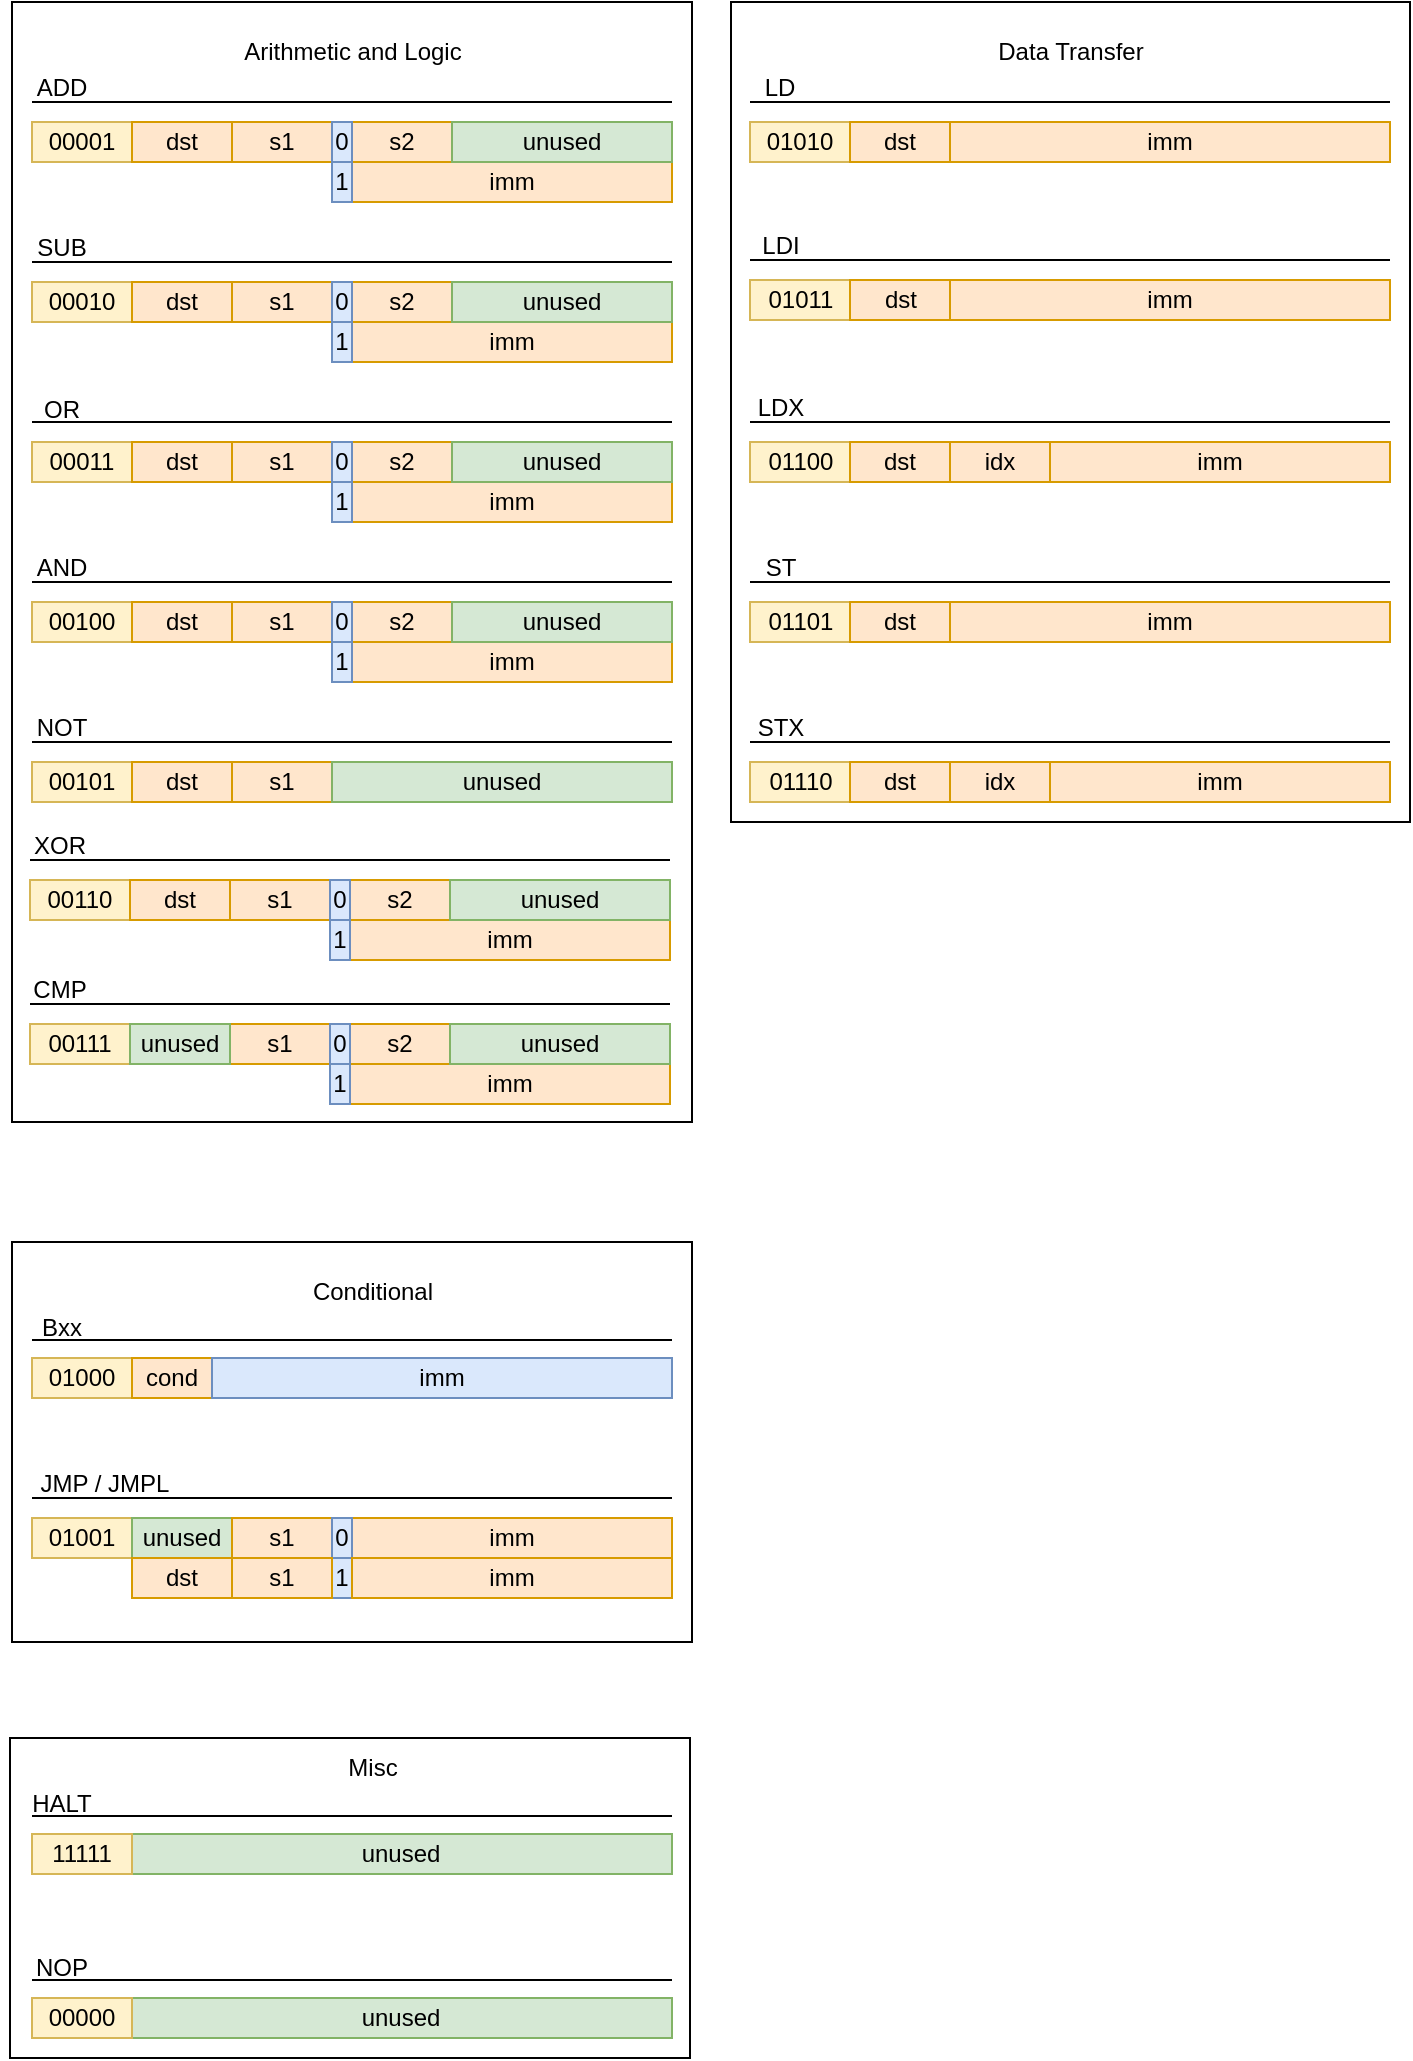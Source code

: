 <mxfile version="22.0.2" type="device" pages="3">
  <diagram name="Instructions" id="tVz0BBBRP6Z0rlpLhgVn">
    <mxGraphModel dx="2004" dy="1203" grid="1" gridSize="10" guides="1" tooltips="1" connect="1" arrows="1" fold="1" page="1" pageScale="1" pageWidth="850" pageHeight="1100" math="0" shadow="0">
      <root>
        <mxCell id="0" />
        <mxCell id="1" parent="0" />
        <mxCell id="VAWxb6ui6z3vNSeQD28B-82" value="" style="rounded=0;whiteSpace=wrap;html=1;fillColor=none;" parent="1" vertex="1">
          <mxGeometry x="30" width="340" height="560" as="geometry" />
        </mxCell>
        <mxCell id="VAWxb6ui6z3vNSeQD28B-1" value="ADD" style="text;html=1;strokeColor=none;fillColor=none;align=center;verticalAlign=middle;whiteSpace=wrap;rounded=0;" parent="1" vertex="1">
          <mxGeometry x="25" y="28" width="60" height="30" as="geometry" />
        </mxCell>
        <mxCell id="VAWxb6ui6z3vNSeQD28B-2" value="" style="endArrow=none;html=1;rounded=0;" parent="1" edge="1">
          <mxGeometry width="50" height="50" relative="1" as="geometry">
            <mxPoint x="40" y="50" as="sourcePoint" />
            <mxPoint x="360" y="50" as="targetPoint" />
          </mxGeometry>
        </mxCell>
        <mxCell id="VAWxb6ui6z3vNSeQD28B-3" value="" style="rounded=0;whiteSpace=wrap;html=1;fillColor=#dae8fc;strokeColor=#6c8ebf;" parent="1" vertex="1">
          <mxGeometry x="40" y="60" width="320" height="20" as="geometry" />
        </mxCell>
        <mxCell id="VAWxb6ui6z3vNSeQD28B-6" value="00001" style="rounded=0;whiteSpace=wrap;html=1;fillColor=#fff2cc;strokeColor=#d6b656;" parent="1" vertex="1">
          <mxGeometry x="40" y="60" width="50" height="20" as="geometry" />
        </mxCell>
        <mxCell id="VAWxb6ui6z3vNSeQD28B-7" value="dst" style="rounded=0;whiteSpace=wrap;html=1;fillColor=#ffe6cc;strokeColor=#d79b00;" parent="1" vertex="1">
          <mxGeometry x="90" y="60" width="50" height="20" as="geometry" />
        </mxCell>
        <mxCell id="VAWxb6ui6z3vNSeQD28B-8" value="s1" style="rounded=0;whiteSpace=wrap;html=1;fillColor=#ffe6cc;strokeColor=#d79b00;" parent="1" vertex="1">
          <mxGeometry x="140" y="60" width="50" height="20" as="geometry" />
        </mxCell>
        <mxCell id="VAWxb6ui6z3vNSeQD28B-9" value="s2" style="rounded=0;whiteSpace=wrap;html=1;fillColor=#ffe6cc;strokeColor=#d79b00;" parent="1" vertex="1">
          <mxGeometry x="200" y="60" width="50" height="20" as="geometry" />
        </mxCell>
        <mxCell id="VAWxb6ui6z3vNSeQD28B-11" value="0" style="rounded=0;whiteSpace=wrap;html=1;fillColor=#dae8fc;strokeColor=#6c8ebf;" parent="1" vertex="1">
          <mxGeometry x="190" y="60" width="10" height="20" as="geometry" />
        </mxCell>
        <mxCell id="VAWxb6ui6z3vNSeQD28B-12" value="imm" style="rounded=0;whiteSpace=wrap;html=1;fillColor=#ffe6cc;strokeColor=#d79b00;" parent="1" vertex="1">
          <mxGeometry x="200" y="80" width="160" height="20" as="geometry" />
        </mxCell>
        <mxCell id="VAWxb6ui6z3vNSeQD28B-13" value="1" style="rounded=0;whiteSpace=wrap;html=1;fillColor=#dae8fc;strokeColor=#6c8ebf;" parent="1" vertex="1">
          <mxGeometry x="190" y="80" width="10" height="20" as="geometry" />
        </mxCell>
        <mxCell id="VAWxb6ui6z3vNSeQD28B-14" value="SUB" style="text;html=1;strokeColor=none;fillColor=none;align=center;verticalAlign=middle;whiteSpace=wrap;rounded=0;" parent="1" vertex="1">
          <mxGeometry x="25" y="108" width="60" height="30" as="geometry" />
        </mxCell>
        <mxCell id="VAWxb6ui6z3vNSeQD28B-15" value="" style="endArrow=none;html=1;rounded=0;" parent="1" edge="1">
          <mxGeometry width="50" height="50" relative="1" as="geometry">
            <mxPoint x="40" y="130" as="sourcePoint" />
            <mxPoint x="360" y="130" as="targetPoint" />
          </mxGeometry>
        </mxCell>
        <mxCell id="VAWxb6ui6z3vNSeQD28B-16" value="" style="rounded=0;whiteSpace=wrap;html=1;fillColor=#dae8fc;strokeColor=#6c8ebf;" parent="1" vertex="1">
          <mxGeometry x="40" y="140" width="320" height="20" as="geometry" />
        </mxCell>
        <mxCell id="VAWxb6ui6z3vNSeQD28B-17" value="00010" style="rounded=0;whiteSpace=wrap;html=1;fillColor=#fff2cc;strokeColor=#d6b656;" parent="1" vertex="1">
          <mxGeometry x="40" y="140" width="50" height="20" as="geometry" />
        </mxCell>
        <mxCell id="VAWxb6ui6z3vNSeQD28B-18" value="dst" style="rounded=0;whiteSpace=wrap;html=1;fillColor=#ffe6cc;strokeColor=#d79b00;" parent="1" vertex="1">
          <mxGeometry x="90" y="140" width="50" height="20" as="geometry" />
        </mxCell>
        <mxCell id="VAWxb6ui6z3vNSeQD28B-19" value="s1" style="rounded=0;whiteSpace=wrap;html=1;fillColor=#ffe6cc;strokeColor=#d79b00;" parent="1" vertex="1">
          <mxGeometry x="140" y="140" width="50" height="20" as="geometry" />
        </mxCell>
        <mxCell id="VAWxb6ui6z3vNSeQD28B-20" value="s2" style="rounded=0;whiteSpace=wrap;html=1;fillColor=#ffe6cc;strokeColor=#d79b00;" parent="1" vertex="1">
          <mxGeometry x="200" y="140" width="50" height="20" as="geometry" />
        </mxCell>
        <mxCell id="VAWxb6ui6z3vNSeQD28B-21" value="0" style="rounded=0;whiteSpace=wrap;html=1;fillColor=#dae8fc;strokeColor=#6c8ebf;" parent="1" vertex="1">
          <mxGeometry x="190" y="140" width="10" height="20" as="geometry" />
        </mxCell>
        <mxCell id="VAWxb6ui6z3vNSeQD28B-22" value="imm" style="rounded=0;whiteSpace=wrap;html=1;fillColor=#ffe6cc;strokeColor=#d79b00;" parent="1" vertex="1">
          <mxGeometry x="200" y="160" width="160" height="20" as="geometry" />
        </mxCell>
        <mxCell id="VAWxb6ui6z3vNSeQD28B-23" value="1" style="rounded=0;whiteSpace=wrap;html=1;fillColor=#dae8fc;strokeColor=#6c8ebf;" parent="1" vertex="1">
          <mxGeometry x="190" y="160" width="10" height="20" as="geometry" />
        </mxCell>
        <mxCell id="VAWxb6ui6z3vNSeQD28B-24" value="OR" style="text;html=1;strokeColor=none;fillColor=none;align=center;verticalAlign=middle;whiteSpace=wrap;rounded=0;" parent="1" vertex="1">
          <mxGeometry x="25" y="188" width="60" height="31" as="geometry" />
        </mxCell>
        <mxCell id="VAWxb6ui6z3vNSeQD28B-25" value="" style="endArrow=none;html=1;rounded=0;" parent="1" edge="1">
          <mxGeometry width="50" height="50" relative="1" as="geometry">
            <mxPoint x="40" y="210" as="sourcePoint" />
            <mxPoint x="360" y="210" as="targetPoint" />
          </mxGeometry>
        </mxCell>
        <mxCell id="VAWxb6ui6z3vNSeQD28B-26" value="" style="rounded=0;whiteSpace=wrap;html=1;fillColor=#dae8fc;strokeColor=#6c8ebf;" parent="1" vertex="1">
          <mxGeometry x="40" y="220" width="320" height="20" as="geometry" />
        </mxCell>
        <mxCell id="VAWxb6ui6z3vNSeQD28B-27" value="00011" style="rounded=0;whiteSpace=wrap;html=1;fillColor=#fff2cc;strokeColor=#d6b656;" parent="1" vertex="1">
          <mxGeometry x="40" y="220" width="50" height="20" as="geometry" />
        </mxCell>
        <mxCell id="VAWxb6ui6z3vNSeQD28B-28" value="dst" style="rounded=0;whiteSpace=wrap;html=1;fillColor=#ffe6cc;strokeColor=#d79b00;" parent="1" vertex="1">
          <mxGeometry x="90" y="220" width="50" height="20" as="geometry" />
        </mxCell>
        <mxCell id="VAWxb6ui6z3vNSeQD28B-29" value="s1" style="rounded=0;whiteSpace=wrap;html=1;fillColor=#ffe6cc;strokeColor=#d79b00;" parent="1" vertex="1">
          <mxGeometry x="140" y="220" width="50" height="20" as="geometry" />
        </mxCell>
        <mxCell id="VAWxb6ui6z3vNSeQD28B-30" value="s2" style="rounded=0;whiteSpace=wrap;html=1;fillColor=#ffe6cc;strokeColor=#d79b00;" parent="1" vertex="1">
          <mxGeometry x="200" y="220" width="50" height="20" as="geometry" />
        </mxCell>
        <mxCell id="VAWxb6ui6z3vNSeQD28B-31" value="0" style="rounded=0;whiteSpace=wrap;html=1;fillColor=#dae8fc;strokeColor=#6c8ebf;" parent="1" vertex="1">
          <mxGeometry x="190" y="220" width="10" height="20" as="geometry" />
        </mxCell>
        <mxCell id="VAWxb6ui6z3vNSeQD28B-32" value="imm" style="rounded=0;whiteSpace=wrap;html=1;fillColor=#ffe6cc;strokeColor=#d79b00;" parent="1" vertex="1">
          <mxGeometry x="200" y="240" width="160" height="20" as="geometry" />
        </mxCell>
        <mxCell id="VAWxb6ui6z3vNSeQD28B-33" value="1" style="rounded=0;whiteSpace=wrap;html=1;fillColor=#dae8fc;strokeColor=#6c8ebf;" parent="1" vertex="1">
          <mxGeometry x="190" y="240" width="10" height="20" as="geometry" />
        </mxCell>
        <mxCell id="VAWxb6ui6z3vNSeQD28B-34" value="AND" style="text;html=1;strokeColor=none;fillColor=none;align=center;verticalAlign=middle;whiteSpace=wrap;rounded=0;" parent="1" vertex="1">
          <mxGeometry x="25" y="268" width="60" height="30" as="geometry" />
        </mxCell>
        <mxCell id="VAWxb6ui6z3vNSeQD28B-35" value="" style="endArrow=none;html=1;rounded=0;" parent="1" edge="1">
          <mxGeometry width="50" height="50" relative="1" as="geometry">
            <mxPoint x="40" y="290" as="sourcePoint" />
            <mxPoint x="360" y="290" as="targetPoint" />
          </mxGeometry>
        </mxCell>
        <mxCell id="VAWxb6ui6z3vNSeQD28B-36" value="" style="rounded=0;whiteSpace=wrap;html=1;fillColor=#dae8fc;strokeColor=#6c8ebf;" parent="1" vertex="1">
          <mxGeometry x="40" y="300" width="320" height="20" as="geometry" />
        </mxCell>
        <mxCell id="VAWxb6ui6z3vNSeQD28B-37" value="00100" style="rounded=0;whiteSpace=wrap;html=1;fillColor=#fff2cc;strokeColor=#d6b656;" parent="1" vertex="1">
          <mxGeometry x="40" y="300" width="50" height="20" as="geometry" />
        </mxCell>
        <mxCell id="VAWxb6ui6z3vNSeQD28B-38" value="dst" style="rounded=0;whiteSpace=wrap;html=1;fillColor=#ffe6cc;strokeColor=#d79b00;" parent="1" vertex="1">
          <mxGeometry x="90" y="300" width="50" height="20" as="geometry" />
        </mxCell>
        <mxCell id="VAWxb6ui6z3vNSeQD28B-39" value="s1" style="rounded=0;whiteSpace=wrap;html=1;fillColor=#ffe6cc;strokeColor=#d79b00;" parent="1" vertex="1">
          <mxGeometry x="140" y="300" width="50" height="20" as="geometry" />
        </mxCell>
        <mxCell id="VAWxb6ui6z3vNSeQD28B-40" value="s2" style="rounded=0;whiteSpace=wrap;html=1;fillColor=#ffe6cc;strokeColor=#d79b00;" parent="1" vertex="1">
          <mxGeometry x="200" y="300" width="50" height="20" as="geometry" />
        </mxCell>
        <mxCell id="VAWxb6ui6z3vNSeQD28B-41" value="0" style="rounded=0;whiteSpace=wrap;html=1;fillColor=#dae8fc;strokeColor=#6c8ebf;" parent="1" vertex="1">
          <mxGeometry x="190" y="300" width="10" height="20" as="geometry" />
        </mxCell>
        <mxCell id="VAWxb6ui6z3vNSeQD28B-42" value="imm" style="rounded=0;whiteSpace=wrap;html=1;fillColor=#ffe6cc;strokeColor=#d79b00;" parent="1" vertex="1">
          <mxGeometry x="200" y="320" width="160" height="20" as="geometry" />
        </mxCell>
        <mxCell id="VAWxb6ui6z3vNSeQD28B-43" value="1" style="rounded=0;whiteSpace=wrap;html=1;fillColor=#dae8fc;strokeColor=#6c8ebf;" parent="1" vertex="1">
          <mxGeometry x="190" y="320" width="10" height="20" as="geometry" />
        </mxCell>
        <mxCell id="VAWxb6ui6z3vNSeQD28B-44" value="unused" style="rounded=0;whiteSpace=wrap;html=1;fillColor=#d5e8d4;strokeColor=#82b366;" parent="1" vertex="1">
          <mxGeometry x="250" y="140" width="110" height="20" as="geometry" />
        </mxCell>
        <mxCell id="VAWxb6ui6z3vNSeQD28B-45" value="unused" style="rounded=0;whiteSpace=wrap;html=1;fillColor=#d5e8d4;strokeColor=#82b366;" parent="1" vertex="1">
          <mxGeometry x="250" y="60" width="110" height="20" as="geometry" />
        </mxCell>
        <mxCell id="VAWxb6ui6z3vNSeQD28B-46" value="unused" style="rounded=0;whiteSpace=wrap;html=1;fillColor=#d5e8d4;strokeColor=#82b366;" parent="1" vertex="1">
          <mxGeometry x="250" y="220" width="110" height="20" as="geometry" />
        </mxCell>
        <mxCell id="VAWxb6ui6z3vNSeQD28B-47" value="unused" style="rounded=0;whiteSpace=wrap;html=1;fillColor=#d5e8d4;strokeColor=#82b366;" parent="1" vertex="1">
          <mxGeometry x="250" y="300" width="110" height="20" as="geometry" />
        </mxCell>
        <mxCell id="VAWxb6ui6z3vNSeQD28B-48" value="NOT" style="text;html=1;strokeColor=none;fillColor=none;align=center;verticalAlign=middle;whiteSpace=wrap;rounded=0;" parent="1" vertex="1">
          <mxGeometry x="25" y="348" width="60" height="30" as="geometry" />
        </mxCell>
        <mxCell id="VAWxb6ui6z3vNSeQD28B-49" value="" style="endArrow=none;html=1;rounded=0;" parent="1" edge="1">
          <mxGeometry width="50" height="50" relative="1" as="geometry">
            <mxPoint x="40" y="370" as="sourcePoint" />
            <mxPoint x="360" y="370" as="targetPoint" />
          </mxGeometry>
        </mxCell>
        <mxCell id="VAWxb6ui6z3vNSeQD28B-50" value="" style="rounded=0;whiteSpace=wrap;html=1;fillColor=#dae8fc;strokeColor=#6c8ebf;" parent="1" vertex="1">
          <mxGeometry x="40" y="380" width="320" height="20" as="geometry" />
        </mxCell>
        <mxCell id="VAWxb6ui6z3vNSeQD28B-51" value="00101" style="rounded=0;whiteSpace=wrap;html=1;fillColor=#fff2cc;strokeColor=#d6b656;" parent="1" vertex="1">
          <mxGeometry x="40" y="380" width="50" height="20" as="geometry" />
        </mxCell>
        <mxCell id="VAWxb6ui6z3vNSeQD28B-52" value="dst" style="rounded=0;whiteSpace=wrap;html=1;fillColor=#ffe6cc;strokeColor=#d79b00;" parent="1" vertex="1">
          <mxGeometry x="90" y="380" width="50" height="20" as="geometry" />
        </mxCell>
        <mxCell id="VAWxb6ui6z3vNSeQD28B-53" value="s1" style="rounded=0;whiteSpace=wrap;html=1;fillColor=#ffe6cc;strokeColor=#d79b00;" parent="1" vertex="1">
          <mxGeometry x="140" y="380" width="50" height="20" as="geometry" />
        </mxCell>
        <mxCell id="VAWxb6ui6z3vNSeQD28B-58" value="unused" style="rounded=0;whiteSpace=wrap;html=1;fillColor=#d5e8d4;strokeColor=#82b366;" parent="1" vertex="1">
          <mxGeometry x="190" y="380" width="170" height="20" as="geometry" />
        </mxCell>
        <mxCell id="VAWxb6ui6z3vNSeQD28B-59" value="XOR" style="text;html=1;strokeColor=none;fillColor=none;align=center;verticalAlign=middle;whiteSpace=wrap;rounded=0;" parent="1" vertex="1">
          <mxGeometry x="24" y="407" width="60" height="30" as="geometry" />
        </mxCell>
        <mxCell id="VAWxb6ui6z3vNSeQD28B-60" value="" style="endArrow=none;html=1;rounded=0;" parent="1" edge="1">
          <mxGeometry width="50" height="50" relative="1" as="geometry">
            <mxPoint x="39" y="429" as="sourcePoint" />
            <mxPoint x="359" y="429" as="targetPoint" />
          </mxGeometry>
        </mxCell>
        <mxCell id="VAWxb6ui6z3vNSeQD28B-61" value="" style="rounded=0;whiteSpace=wrap;html=1;fillColor=#dae8fc;strokeColor=#6c8ebf;" parent="1" vertex="1">
          <mxGeometry x="39" y="439" width="320" height="20" as="geometry" />
        </mxCell>
        <mxCell id="VAWxb6ui6z3vNSeQD28B-62" value="00110" style="rounded=0;whiteSpace=wrap;html=1;fillColor=#fff2cc;strokeColor=#d6b656;" parent="1" vertex="1">
          <mxGeometry x="39" y="439" width="50" height="20" as="geometry" />
        </mxCell>
        <mxCell id="VAWxb6ui6z3vNSeQD28B-63" value="dst" style="rounded=0;whiteSpace=wrap;html=1;fillColor=#ffe6cc;strokeColor=#d79b00;" parent="1" vertex="1">
          <mxGeometry x="89" y="439" width="50" height="20" as="geometry" />
        </mxCell>
        <mxCell id="VAWxb6ui6z3vNSeQD28B-64" value="s1" style="rounded=0;whiteSpace=wrap;html=1;fillColor=#ffe6cc;strokeColor=#d79b00;" parent="1" vertex="1">
          <mxGeometry x="139" y="439" width="50" height="20" as="geometry" />
        </mxCell>
        <mxCell id="VAWxb6ui6z3vNSeQD28B-65" value="s2" style="rounded=0;whiteSpace=wrap;html=1;fillColor=#ffe6cc;strokeColor=#d79b00;" parent="1" vertex="1">
          <mxGeometry x="199" y="439" width="50" height="20" as="geometry" />
        </mxCell>
        <mxCell id="VAWxb6ui6z3vNSeQD28B-66" value="0" style="rounded=0;whiteSpace=wrap;html=1;fillColor=#dae8fc;strokeColor=#6c8ebf;" parent="1" vertex="1">
          <mxGeometry x="189" y="439" width="10" height="20" as="geometry" />
        </mxCell>
        <mxCell id="VAWxb6ui6z3vNSeQD28B-67" value="imm" style="rounded=0;whiteSpace=wrap;html=1;fillColor=#ffe6cc;strokeColor=#d79b00;" parent="1" vertex="1">
          <mxGeometry x="199" y="459" width="160" height="20" as="geometry" />
        </mxCell>
        <mxCell id="VAWxb6ui6z3vNSeQD28B-68" value="1" style="rounded=0;whiteSpace=wrap;html=1;fillColor=#dae8fc;strokeColor=#6c8ebf;" parent="1" vertex="1">
          <mxGeometry x="189" y="459" width="10" height="20" as="geometry" />
        </mxCell>
        <mxCell id="VAWxb6ui6z3vNSeQD28B-69" value="unused" style="rounded=0;whiteSpace=wrap;html=1;fillColor=#d5e8d4;strokeColor=#82b366;" parent="1" vertex="1">
          <mxGeometry x="249" y="439" width="110" height="20" as="geometry" />
        </mxCell>
        <mxCell id="VAWxb6ui6z3vNSeQD28B-70" value="CMP" style="text;html=1;strokeColor=none;fillColor=none;align=center;verticalAlign=middle;whiteSpace=wrap;rounded=0;" parent="1" vertex="1">
          <mxGeometry x="24" y="479" width="60" height="30" as="geometry" />
        </mxCell>
        <mxCell id="VAWxb6ui6z3vNSeQD28B-71" value="" style="endArrow=none;html=1;rounded=0;" parent="1" edge="1">
          <mxGeometry width="50" height="50" relative="1" as="geometry">
            <mxPoint x="39" y="501" as="sourcePoint" />
            <mxPoint x="359" y="501" as="targetPoint" />
          </mxGeometry>
        </mxCell>
        <mxCell id="VAWxb6ui6z3vNSeQD28B-72" value="" style="rounded=0;whiteSpace=wrap;html=1;fillColor=#dae8fc;strokeColor=#6c8ebf;" parent="1" vertex="1">
          <mxGeometry x="39" y="511" width="320" height="20" as="geometry" />
        </mxCell>
        <mxCell id="VAWxb6ui6z3vNSeQD28B-73" value="00111" style="rounded=0;whiteSpace=wrap;html=1;fillColor=#fff2cc;strokeColor=#d6b656;" parent="1" vertex="1">
          <mxGeometry x="39" y="511" width="50" height="20" as="geometry" />
        </mxCell>
        <mxCell id="VAWxb6ui6z3vNSeQD28B-74" value="dst" style="rounded=0;whiteSpace=wrap;html=1;fillColor=#ffe6cc;strokeColor=#d79b00;" parent="1" vertex="1">
          <mxGeometry x="89" y="511" width="50" height="20" as="geometry" />
        </mxCell>
        <mxCell id="VAWxb6ui6z3vNSeQD28B-75" value="s1" style="rounded=0;whiteSpace=wrap;html=1;fillColor=#ffe6cc;strokeColor=#d79b00;" parent="1" vertex="1">
          <mxGeometry x="139" y="511" width="50" height="20" as="geometry" />
        </mxCell>
        <mxCell id="VAWxb6ui6z3vNSeQD28B-76" value="s2" style="rounded=0;whiteSpace=wrap;html=1;fillColor=#ffe6cc;strokeColor=#d79b00;" parent="1" vertex="1">
          <mxGeometry x="199" y="511" width="50" height="20" as="geometry" />
        </mxCell>
        <mxCell id="VAWxb6ui6z3vNSeQD28B-77" value="0" style="rounded=0;whiteSpace=wrap;html=1;fillColor=#dae8fc;strokeColor=#6c8ebf;" parent="1" vertex="1">
          <mxGeometry x="189" y="511" width="10" height="20" as="geometry" />
        </mxCell>
        <mxCell id="VAWxb6ui6z3vNSeQD28B-78" value="imm" style="rounded=0;whiteSpace=wrap;html=1;fillColor=#ffe6cc;strokeColor=#d79b00;" parent="1" vertex="1">
          <mxGeometry x="199" y="531" width="160" height="20" as="geometry" />
        </mxCell>
        <mxCell id="VAWxb6ui6z3vNSeQD28B-79" value="1" style="rounded=0;whiteSpace=wrap;html=1;fillColor=#dae8fc;strokeColor=#6c8ebf;" parent="1" vertex="1">
          <mxGeometry x="189" y="531" width="10" height="20" as="geometry" />
        </mxCell>
        <mxCell id="VAWxb6ui6z3vNSeQD28B-80" value="unused" style="rounded=0;whiteSpace=wrap;html=1;fillColor=#d5e8d4;strokeColor=#82b366;" parent="1" vertex="1">
          <mxGeometry x="249" y="511" width="110" height="20" as="geometry" />
        </mxCell>
        <mxCell id="VAWxb6ui6z3vNSeQD28B-81" value="unused" style="rounded=0;whiteSpace=wrap;html=1;fillColor=#d5e8d4;strokeColor=#82b366;" parent="1" vertex="1">
          <mxGeometry x="89" y="511" width="50" height="20" as="geometry" />
        </mxCell>
        <mxCell id="VAWxb6ui6z3vNSeQD28B-83" value="Arithmetic and Logic" style="text;html=1;strokeColor=none;fillColor=none;align=center;verticalAlign=middle;whiteSpace=wrap;rounded=0;" parent="1" vertex="1">
          <mxGeometry x="132.5" y="10" width="135" height="30" as="geometry" />
        </mxCell>
        <mxCell id="VAWxb6ui6z3vNSeQD28B-84" value="Bxx" style="text;html=1;strokeColor=none;fillColor=none;align=center;verticalAlign=middle;whiteSpace=wrap;rounded=0;" parent="1" vertex="1">
          <mxGeometry x="25" y="648" width="60" height="30" as="geometry" />
        </mxCell>
        <mxCell id="VAWxb6ui6z3vNSeQD28B-85" value="" style="endArrow=none;html=1;rounded=0;" parent="1" edge="1">
          <mxGeometry width="50" height="50" relative="1" as="geometry">
            <mxPoint x="40" y="669" as="sourcePoint" />
            <mxPoint x="360" y="669" as="targetPoint" />
          </mxGeometry>
        </mxCell>
        <mxCell id="VAWxb6ui6z3vNSeQD28B-86" value="" style="rounded=0;whiteSpace=wrap;html=1;fillColor=#dae8fc;strokeColor=#6c8ebf;" parent="1" vertex="1">
          <mxGeometry x="40" y="678" width="320" height="20" as="geometry" />
        </mxCell>
        <mxCell id="VAWxb6ui6z3vNSeQD28B-87" value="01000" style="rounded=0;whiteSpace=wrap;html=1;fillColor=#fff2cc;strokeColor=#d6b656;" parent="1" vertex="1">
          <mxGeometry x="40" y="678" width="50" height="20" as="geometry" />
        </mxCell>
        <mxCell id="VAWxb6ui6z3vNSeQD28B-88" value="cond" style="rounded=0;whiteSpace=wrap;html=1;fillColor=#ffe6cc;strokeColor=#d79b00;" parent="1" vertex="1">
          <mxGeometry x="90" y="678" width="40" height="20" as="geometry" />
        </mxCell>
        <mxCell id="VAWxb6ui6z3vNSeQD28B-95" value="imm" style="rounded=0;whiteSpace=wrap;html=1;fillColor=#dae8fc;strokeColor=#6c8ebf;" parent="1" vertex="1">
          <mxGeometry x="130" y="678" width="230" height="20" as="geometry" />
        </mxCell>
        <mxCell id="VAWxb6ui6z3vNSeQD28B-96" value="JMP / JMPL" style="text;html=1;strokeColor=none;fillColor=none;align=center;verticalAlign=middle;whiteSpace=wrap;rounded=0;" parent="1" vertex="1">
          <mxGeometry x="29" y="726" width="95" height="30" as="geometry" />
        </mxCell>
        <mxCell id="VAWxb6ui6z3vNSeQD28B-97" value="" style="endArrow=none;html=1;rounded=0;" parent="1" edge="1">
          <mxGeometry width="50" height="50" relative="1" as="geometry">
            <mxPoint x="40" y="748" as="sourcePoint" />
            <mxPoint x="360" y="748" as="targetPoint" />
          </mxGeometry>
        </mxCell>
        <mxCell id="VAWxb6ui6z3vNSeQD28B-98" value="" style="rounded=0;whiteSpace=wrap;html=1;fillColor=#dae8fc;strokeColor=#6c8ebf;" parent="1" vertex="1">
          <mxGeometry x="40" y="758" width="320" height="20" as="geometry" />
        </mxCell>
        <mxCell id="VAWxb6ui6z3vNSeQD28B-99" value="01001" style="rounded=0;whiteSpace=wrap;html=1;fillColor=#fff2cc;strokeColor=#d6b656;" parent="1" vertex="1">
          <mxGeometry x="40" y="758" width="50" height="20" as="geometry" />
        </mxCell>
        <mxCell id="VAWxb6ui6z3vNSeQD28B-100" value="unused" style="rounded=0;whiteSpace=wrap;html=1;fillColor=#d5e8d4;strokeColor=#82b366;" parent="1" vertex="1">
          <mxGeometry x="90" y="758" width="50" height="20" as="geometry" />
        </mxCell>
        <mxCell id="VAWxb6ui6z3vNSeQD28B-102" value="s1" style="rounded=0;whiteSpace=wrap;html=1;fillColor=#ffe6cc;strokeColor=#d79b00;" parent="1" vertex="1">
          <mxGeometry x="140" y="758" width="50" height="20" as="geometry" />
        </mxCell>
        <mxCell id="VAWxb6ui6z3vNSeQD28B-104" value="1" style="rounded=0;whiteSpace=wrap;html=1;fillColor=#dae8fc;strokeColor=#6c8ebf;" parent="1" vertex="1">
          <mxGeometry x="190" y="778" width="10" height="20" as="geometry" />
        </mxCell>
        <mxCell id="VAWxb6ui6z3vNSeQD28B-105" value="imm" style="rounded=0;whiteSpace=wrap;html=1;fillColor=#ffe6cc;strokeColor=#d79b00;" parent="1" vertex="1">
          <mxGeometry x="200" y="758" width="160" height="20" as="geometry" />
        </mxCell>
        <mxCell id="VAWxb6ui6z3vNSeQD28B-103" value="0" style="rounded=0;whiteSpace=wrap;html=1;fillColor=#dae8fc;strokeColor=#6c8ebf;" parent="1" vertex="1">
          <mxGeometry x="190" y="758" width="10" height="20" as="geometry" />
        </mxCell>
        <mxCell id="VAWxb6ui6z3vNSeQD28B-106" value="imm" style="rounded=0;whiteSpace=wrap;html=1;fillColor=#ffe6cc;strokeColor=#d79b00;" parent="1" vertex="1">
          <mxGeometry x="200" y="778" width="160" height="20" as="geometry" />
        </mxCell>
        <mxCell id="VAWxb6ui6z3vNSeQD28B-107" value="s1" style="rounded=0;whiteSpace=wrap;html=1;fillColor=#ffe6cc;strokeColor=#d79b00;" parent="1" vertex="1">
          <mxGeometry x="140" y="778" width="50" height="20" as="geometry" />
        </mxCell>
        <mxCell id="VAWxb6ui6z3vNSeQD28B-108" value="dst" style="rounded=0;whiteSpace=wrap;html=1;fillColor=#ffe6cc;strokeColor=#d79b00;" parent="1" vertex="1">
          <mxGeometry x="90" y="778" width="50" height="20" as="geometry" />
        </mxCell>
        <mxCell id="VAWxb6ui6z3vNSeQD28B-115" value="LD" style="text;html=1;strokeColor=none;fillColor=none;align=center;verticalAlign=middle;whiteSpace=wrap;rounded=0;" parent="1" vertex="1">
          <mxGeometry x="384" y="28" width="60" height="30" as="geometry" />
        </mxCell>
        <mxCell id="VAWxb6ui6z3vNSeQD28B-116" value="" style="endArrow=none;html=1;rounded=0;" parent="1" edge="1">
          <mxGeometry width="50" height="50" relative="1" as="geometry">
            <mxPoint x="399" y="50" as="sourcePoint" />
            <mxPoint x="719" y="50" as="targetPoint" />
          </mxGeometry>
        </mxCell>
        <mxCell id="VAWxb6ui6z3vNSeQD28B-117" value="" style="rounded=0;whiteSpace=wrap;html=1;fillColor=#dae8fc;strokeColor=#6c8ebf;" parent="1" vertex="1">
          <mxGeometry x="399" y="60" width="320" height="20" as="geometry" />
        </mxCell>
        <mxCell id="VAWxb6ui6z3vNSeQD28B-118" value="01010" style="rounded=0;whiteSpace=wrap;html=1;fillColor=#fff2cc;strokeColor=#d6b656;" parent="1" vertex="1">
          <mxGeometry x="399" y="60" width="50" height="20" as="geometry" />
        </mxCell>
        <mxCell id="VAWxb6ui6z3vNSeQD28B-119" value="dst" style="rounded=0;whiteSpace=wrap;html=1;fillColor=#ffe6cc;strokeColor=#d79b00;" parent="1" vertex="1">
          <mxGeometry x="449" y="60" width="50" height="20" as="geometry" />
        </mxCell>
        <mxCell id="VAWxb6ui6z3vNSeQD28B-123" value="imm" style="rounded=0;whiteSpace=wrap;html=1;fillColor=#ffe6cc;strokeColor=#d79b00;" parent="1" vertex="1">
          <mxGeometry x="499" y="60" width="220" height="20" as="geometry" />
        </mxCell>
        <mxCell id="VAWxb6ui6z3vNSeQD28B-124" value="LDI" style="text;html=1;strokeColor=none;fillColor=none;align=center;verticalAlign=middle;whiteSpace=wrap;rounded=0;" parent="1" vertex="1">
          <mxGeometry x="384" y="107" width="61" height="30" as="geometry" />
        </mxCell>
        <mxCell id="VAWxb6ui6z3vNSeQD28B-125" value="" style="endArrow=none;html=1;rounded=0;" parent="1" edge="1">
          <mxGeometry width="50" height="50" relative="1" as="geometry">
            <mxPoint x="399" y="129" as="sourcePoint" />
            <mxPoint x="719" y="129" as="targetPoint" />
          </mxGeometry>
        </mxCell>
        <mxCell id="VAWxb6ui6z3vNSeQD28B-127" value="01011" style="rounded=0;whiteSpace=wrap;html=1;fillColor=#fff2cc;strokeColor=#d6b656;" parent="1" vertex="1">
          <mxGeometry x="399" y="139" width="51" height="20" as="geometry" />
        </mxCell>
        <mxCell id="VAWxb6ui6z3vNSeQD28B-128" value="dst" style="rounded=0;whiteSpace=wrap;html=1;fillColor=#ffe6cc;strokeColor=#d79b00;" parent="1" vertex="1">
          <mxGeometry x="449" y="139" width="51" height="20" as="geometry" />
        </mxCell>
        <mxCell id="VAWxb6ui6z3vNSeQD28B-129" value="imm" style="rounded=0;whiteSpace=wrap;html=1;fillColor=#ffe6cc;strokeColor=#d79b00;" parent="1" vertex="1">
          <mxGeometry x="499" y="139" width="220" height="20" as="geometry" />
        </mxCell>
        <mxCell id="VAWxb6ui6z3vNSeQD28B-130" value="LDX" style="text;html=1;strokeColor=none;fillColor=none;align=center;verticalAlign=middle;whiteSpace=wrap;rounded=0;" parent="1" vertex="1">
          <mxGeometry x="384" y="188" width="61" height="30" as="geometry" />
        </mxCell>
        <mxCell id="VAWxb6ui6z3vNSeQD28B-131" value="" style="endArrow=none;html=1;rounded=0;" parent="1" edge="1">
          <mxGeometry width="50" height="50" relative="1" as="geometry">
            <mxPoint x="399" y="210" as="sourcePoint" />
            <mxPoint x="719" y="210" as="targetPoint" />
          </mxGeometry>
        </mxCell>
        <mxCell id="VAWxb6ui6z3vNSeQD28B-133" value="01100" style="rounded=0;whiteSpace=wrap;html=1;fillColor=#fff2cc;strokeColor=#d6b656;" parent="1" vertex="1">
          <mxGeometry x="399" y="220" width="51" height="20" as="geometry" />
        </mxCell>
        <mxCell id="VAWxb6ui6z3vNSeQD28B-134" value="dst" style="rounded=0;whiteSpace=wrap;html=1;fillColor=#ffe6cc;strokeColor=#d79b00;" parent="1" vertex="1">
          <mxGeometry x="449" y="220" width="50" height="20" as="geometry" />
        </mxCell>
        <mxCell id="VAWxb6ui6z3vNSeQD28B-142" value="idx" style="rounded=0;whiteSpace=wrap;html=1;fillColor=#ffe6cc;strokeColor=#d79b00;" parent="1" vertex="1">
          <mxGeometry x="499" y="220" width="50" height="20" as="geometry" />
        </mxCell>
        <mxCell id="VAWxb6ui6z3vNSeQD28B-144" value="imm" style="rounded=0;whiteSpace=wrap;html=1;fillColor=#ffe6cc;strokeColor=#d79b00;" parent="1" vertex="1">
          <mxGeometry x="549" y="220" width="170" height="20" as="geometry" />
        </mxCell>
        <mxCell id="VAWxb6ui6z3vNSeQD28B-145" value="ST" style="text;html=1;strokeColor=none;fillColor=none;align=center;verticalAlign=middle;whiteSpace=wrap;rounded=0;" parent="1" vertex="1">
          <mxGeometry x="384" y="268" width="61" height="30" as="geometry" />
        </mxCell>
        <mxCell id="VAWxb6ui6z3vNSeQD28B-146" value="" style="endArrow=none;html=1;rounded=0;" parent="1" edge="1">
          <mxGeometry width="50" height="50" relative="1" as="geometry">
            <mxPoint x="399" y="290" as="sourcePoint" />
            <mxPoint x="719" y="290" as="targetPoint" />
          </mxGeometry>
        </mxCell>
        <mxCell id="VAWxb6ui6z3vNSeQD28B-148" value="01101" style="rounded=0;whiteSpace=wrap;html=1;fillColor=#fff2cc;strokeColor=#d6b656;" parent="1" vertex="1">
          <mxGeometry x="399" y="300" width="51" height="20" as="geometry" />
        </mxCell>
        <mxCell id="VAWxb6ui6z3vNSeQD28B-149" value="dst" style="rounded=0;whiteSpace=wrap;html=1;fillColor=#ffe6cc;strokeColor=#d79b00;" parent="1" vertex="1">
          <mxGeometry x="449" y="300" width="50" height="20" as="geometry" />
        </mxCell>
        <mxCell id="VAWxb6ui6z3vNSeQD28B-151" value="imm" style="rounded=0;whiteSpace=wrap;html=1;fillColor=#ffe6cc;strokeColor=#d79b00;" parent="1" vertex="1">
          <mxGeometry x="499" y="300" width="220" height="20" as="geometry" />
        </mxCell>
        <mxCell id="VAWxb6ui6z3vNSeQD28B-152" value="STX" style="text;html=1;strokeColor=none;fillColor=none;align=center;verticalAlign=middle;whiteSpace=wrap;rounded=0;" parent="1" vertex="1">
          <mxGeometry x="384" y="348" width="61" height="30" as="geometry" />
        </mxCell>
        <mxCell id="VAWxb6ui6z3vNSeQD28B-153" value="" style="endArrow=none;html=1;rounded=0;" parent="1" edge="1">
          <mxGeometry width="50" height="50" relative="1" as="geometry">
            <mxPoint x="399" y="370" as="sourcePoint" />
            <mxPoint x="719" y="370" as="targetPoint" />
          </mxGeometry>
        </mxCell>
        <mxCell id="VAWxb6ui6z3vNSeQD28B-155" value="01110" style="rounded=0;whiteSpace=wrap;html=1;fillColor=#fff2cc;strokeColor=#d6b656;" parent="1" vertex="1">
          <mxGeometry x="399" y="380" width="51" height="20" as="geometry" />
        </mxCell>
        <mxCell id="VAWxb6ui6z3vNSeQD28B-156" value="dst" style="rounded=0;whiteSpace=wrap;html=1;fillColor=#ffe6cc;strokeColor=#d79b00;" parent="1" vertex="1">
          <mxGeometry x="449" y="380" width="50" height="20" as="geometry" />
        </mxCell>
        <mxCell id="VAWxb6ui6z3vNSeQD28B-158" value="dst" style="rounded=0;whiteSpace=wrap;html=1;fillColor=#ffe6cc;strokeColor=#d79b00;" parent="1" vertex="1">
          <mxGeometry x="449" y="380" width="50" height="20" as="geometry" />
        </mxCell>
        <mxCell id="VAWxb6ui6z3vNSeQD28B-159" value="idx" style="rounded=0;whiteSpace=wrap;html=1;fillColor=#ffe6cc;strokeColor=#d79b00;" parent="1" vertex="1">
          <mxGeometry x="499" y="380" width="50" height="20" as="geometry" />
        </mxCell>
        <mxCell id="VAWxb6ui6z3vNSeQD28B-160" value="imm" style="rounded=0;whiteSpace=wrap;html=1;fillColor=#ffe6cc;strokeColor=#d79b00;" parent="1" vertex="1">
          <mxGeometry x="549" y="380" width="170" height="20" as="geometry" />
        </mxCell>
        <mxCell id="VAWxb6ui6z3vNSeQD28B-162" value="" style="rounded=0;whiteSpace=wrap;html=1;fillColor=none;" parent="1" vertex="1">
          <mxGeometry x="389.5" width="339.5" height="410" as="geometry" />
        </mxCell>
        <mxCell id="VAWxb6ui6z3vNSeQD28B-163" value="Conditional" style="text;html=1;strokeColor=none;fillColor=none;align=center;verticalAlign=middle;whiteSpace=wrap;rounded=0;" parent="1" vertex="1">
          <mxGeometry x="142.5" y="630" width="135" height="30" as="geometry" />
        </mxCell>
        <mxCell id="VAWxb6ui6z3vNSeQD28B-164" value="Data Transfer" style="text;html=1;strokeColor=none;fillColor=none;align=center;verticalAlign=middle;whiteSpace=wrap;rounded=0;" parent="1" vertex="1">
          <mxGeometry x="491.5" y="10" width="135" height="30" as="geometry" />
        </mxCell>
        <mxCell id="VAWxb6ui6z3vNSeQD28B-165" value="" style="rounded=0;whiteSpace=wrap;html=1;fillColor=none;" parent="1" vertex="1">
          <mxGeometry x="30" y="620" width="340" height="200" as="geometry" />
        </mxCell>
        <mxCell id="VAWxb6ui6z3vNSeQD28B-166" value="HALT" style="text;html=1;strokeColor=none;fillColor=none;align=center;verticalAlign=middle;whiteSpace=wrap;rounded=0;" parent="1" vertex="1">
          <mxGeometry x="25" y="886" width="60" height="30" as="geometry" />
        </mxCell>
        <mxCell id="VAWxb6ui6z3vNSeQD28B-167" value="" style="endArrow=none;html=1;rounded=0;" parent="1" edge="1">
          <mxGeometry width="50" height="50" relative="1" as="geometry">
            <mxPoint x="40" y="907" as="sourcePoint" />
            <mxPoint x="360" y="907" as="targetPoint" />
          </mxGeometry>
        </mxCell>
        <mxCell id="VAWxb6ui6z3vNSeQD28B-168" value="unused" style="rounded=0;whiteSpace=wrap;html=1;fillColor=#d5e8d4;strokeColor=#82b366;" parent="1" vertex="1">
          <mxGeometry x="87.5" y="916" width="272.5" height="20" as="geometry" />
        </mxCell>
        <mxCell id="VAWxb6ui6z3vNSeQD28B-169" value="11111" style="rounded=0;whiteSpace=wrap;html=1;fillColor=#fff2cc;strokeColor=#d6b656;" parent="1" vertex="1">
          <mxGeometry x="40" y="916" width="50" height="20" as="geometry" />
        </mxCell>
        <mxCell id="VAWxb6ui6z3vNSeQD28B-184" value="Misc" style="text;html=1;strokeColor=none;fillColor=none;align=center;verticalAlign=middle;whiteSpace=wrap;rounded=0;" parent="1" vertex="1">
          <mxGeometry x="142.5" y="868" width="135" height="30" as="geometry" />
        </mxCell>
        <mxCell id="VAWxb6ui6z3vNSeQD28B-189" value="" style="rounded=0;whiteSpace=wrap;html=1;fillColor=none;" parent="1" vertex="1">
          <mxGeometry x="29" y="868" width="340" height="160" as="geometry" />
        </mxCell>
        <mxCell id="VAWxb6ui6z3vNSeQD28B-191" value="NOP" style="text;html=1;strokeColor=none;fillColor=none;align=center;verticalAlign=middle;whiteSpace=wrap;rounded=0;" parent="1" vertex="1">
          <mxGeometry x="25" y="968" width="60" height="30" as="geometry" />
        </mxCell>
        <mxCell id="VAWxb6ui6z3vNSeQD28B-192" value="" style="endArrow=none;html=1;rounded=0;" parent="1" edge="1">
          <mxGeometry width="50" height="50" relative="1" as="geometry">
            <mxPoint x="40" y="989" as="sourcePoint" />
            <mxPoint x="360" y="989" as="targetPoint" />
          </mxGeometry>
        </mxCell>
        <mxCell id="VAWxb6ui6z3vNSeQD28B-193" value="unused" style="rounded=0;whiteSpace=wrap;html=1;fillColor=#d5e8d4;strokeColor=#82b366;" parent="1" vertex="1">
          <mxGeometry x="87.5" y="998" width="272.5" height="20" as="geometry" />
        </mxCell>
        <mxCell id="VAWxb6ui6z3vNSeQD28B-194" value="00000" style="rounded=0;whiteSpace=wrap;html=1;fillColor=#fff2cc;strokeColor=#d6b656;" parent="1" vertex="1">
          <mxGeometry x="40" y="998" width="50" height="20" as="geometry" />
        </mxCell>
      </root>
    </mxGraphModel>
  </diagram>
  <diagram id="WM_I0PA_FaHcAwOhXIfP" name="Datapath">
    <mxGraphModel dx="1804" dy="1673" grid="1" gridSize="10" guides="1" tooltips="1" connect="1" arrows="1" fold="1" page="1" pageScale="1" pageWidth="850" pageHeight="1100" math="0" shadow="0">
      <root>
        <mxCell id="0" />
        <mxCell id="1" parent="0" />
        <mxCell id="ucHeXeaqv2GDbLFkqyE7-10" style="edgeStyle=orthogonalEdgeStyle;rounded=0;orthogonalLoop=1;jettySize=auto;html=1;entryX=1;entryY=0.75;entryDx=0;entryDy=0;endArrow=none;endFill=0;fillColor=#dae8fc;strokeColor=#6c8ebf;strokeWidth=2;" parent="1" target="MIAyJ81c2_zkypSxJhcf-8" edge="1">
          <mxGeometry relative="1" as="geometry">
            <mxPoint x="540" y="410" as="sourcePoint" />
            <Array as="points">
              <mxPoint x="540" y="440" />
              <mxPoint x="-100" y="440" />
            </Array>
          </mxGeometry>
        </mxCell>
        <mxCell id="ucHeXeaqv2GDbLFkqyE7-11" value="[15:11]" style="edgeLabel;html=1;align=center;verticalAlign=middle;resizable=0;points=[];" parent="ucHeXeaqv2GDbLFkqyE7-10" vertex="1" connectable="0">
          <mxGeometry x="-0.046" relative="1" as="geometry">
            <mxPoint x="-25" y="-3" as="offset" />
          </mxGeometry>
        </mxCell>
        <mxCell id="MIAyJ81c2_zkypSxJhcf-3" style="edgeStyle=orthogonalEdgeStyle;rounded=0;orthogonalLoop=1;jettySize=auto;html=1;entryX=0;entryY=0.25;entryDx=0;entryDy=0;endArrow=none;endFill=0;" parent="1" source="MIAyJ81c2_zkypSxJhcf-2" edge="1">
          <mxGeometry relative="1" as="geometry">
            <mxPoint x="-40" y="220.5" as="targetPoint" />
            <Array as="points">
              <mxPoint x="-80" y="230" />
              <mxPoint x="-40" y="230" />
            </Array>
          </mxGeometry>
        </mxCell>
        <mxCell id="MIAyJ81c2_zkypSxJhcf-10" style="rounded=0;orthogonalLoop=1;jettySize=auto;html=1;entryX=0.007;entryY=0.781;entryDx=0;entryDy=0;entryPerimeter=0;endArrow=none;endFill=0;fillColor=#f8cecc;strokeColor=#b85450;strokeWidth=2;" parent="1" edge="1">
          <mxGeometry relative="1" as="geometry">
            <mxPoint x="-130" y="281" as="sourcePoint" />
            <mxPoint x="-38.72" y="280.786" as="targetPoint" />
          </mxGeometry>
        </mxCell>
        <mxCell id="T1Pxb2aVNMrfB8ZZ2ZRH-1" style="edgeStyle=orthogonalEdgeStyle;rounded=0;orthogonalLoop=1;jettySize=auto;html=1;" parent="1" source="T1Pxb2aVNMrfB8ZZ2ZRH-2" edge="1">
          <mxGeometry relative="1" as="geometry">
            <mxPoint x="-401" y="409" as="targetPoint" />
          </mxGeometry>
        </mxCell>
        <mxCell id="T1Pxb2aVNMrfB8ZZ2ZRH-2" value="ALU" style="rounded=1;whiteSpace=wrap;html=1;fillColor=#f5f5f5;fontColor=#333333;strokeColor=#666666;" parent="1" vertex="1">
          <mxGeometry x="-640.5" y="369" width="119.5" height="80" as="geometry" />
        </mxCell>
        <mxCell id="T1Pxb2aVNMrfB8ZZ2ZRH-11" style="edgeStyle=orthogonalEdgeStyle;rounded=0;orthogonalLoop=1;jettySize=auto;html=1;" parent="1" edge="1">
          <mxGeometry relative="1" as="geometry">
            <mxPoint x="-640.5" y="388" as="targetPoint" />
            <mxPoint x="-761.5" y="388" as="sourcePoint" />
          </mxGeometry>
        </mxCell>
        <mxCell id="T1Pxb2aVNMrfB8ZZ2ZRH-12" value="Operation&lt;br&gt;3b" style="edgeLabel;html=1;align=center;verticalAlign=middle;resizable=0;points=[];" parent="T1Pxb2aVNMrfB8ZZ2ZRH-11" vertex="1" connectable="0">
          <mxGeometry x="-0.037" relative="1" as="geometry">
            <mxPoint as="offset" />
          </mxGeometry>
        </mxCell>
        <mxCell id="T1Pxb2aVNMrfB8ZZ2ZRH-13" value="ALU_Ctrl_In" style="rounded=1;whiteSpace=wrap;html=1;rotation=-90;fillColor=#dae8fc;strokeColor=#6c8ebf;" parent="1" vertex="1">
          <mxGeometry x="-810" y="401" width="80" height="16" as="geometry" />
        </mxCell>
        <mxCell id="T1Pxb2aVNMrfB8ZZ2ZRH-14" value="ALU_Cc_Out" style="rounded=1;whiteSpace=wrap;html=1;rotation=-90;fillColor=#e1d5e7;strokeColor=#9673a6;" parent="1" vertex="1">
          <mxGeometry x="-430.5" y="398.5" width="80" height="21" as="geometry" />
        </mxCell>
        <mxCell id="T1Pxb2aVNMrfB8ZZ2ZRH-15" value="ConditionCodes&lt;br&gt;4b" style="edgeLabel;html=1;align=center;verticalAlign=middle;resizable=0;points=[];" parent="1" vertex="1" connectable="0">
          <mxGeometry x="-464.5" y="409" as="geometry" />
        </mxCell>
        <mxCell id="N3Z1VcsR_bEACbub6BSh-18" style="edgeStyle=orthogonalEdgeStyle;rounded=0;orthogonalLoop=1;jettySize=auto;html=1;" parent="1" edge="1">
          <mxGeometry relative="1" as="geometry">
            <mxPoint x="-640.5" y="428" as="targetPoint" />
            <mxPoint x="-761.5" y="428" as="sourcePoint" />
          </mxGeometry>
        </mxCell>
        <mxCell id="N3Z1VcsR_bEACbub6BSh-19" value="Rst&lt;br&gt;1b" style="edgeLabel;html=1;align=center;verticalAlign=middle;resizable=0;points=[];" parent="N3Z1VcsR_bEACbub6BSh-18" vertex="1" connectable="0">
          <mxGeometry x="-0.037" relative="1" as="geometry">
            <mxPoint as="offset" />
          </mxGeometry>
        </mxCell>
        <mxCell id="HOz-zgctMlRPz9Uqdb62-3" value="Program Counter" style="rounded=1;whiteSpace=wrap;html=1;fillColor=#f5f5f5;fontColor=#333333;strokeColor=#666666;" parent="1" vertex="1">
          <mxGeometry x="100" y="80" width="120" height="40" as="geometry" />
        </mxCell>
        <mxCell id="mKATQYUSo2CpGlkbEcM9-4" style="edgeStyle=orthogonalEdgeStyle;rounded=0;orthogonalLoop=1;jettySize=auto;html=1;entryX=0.5;entryY=0;entryDx=0;entryDy=0;endArrow=none;endFill=0;" parent="1" source="HOz-zgctMlRPz9Uqdb62-5" target="mKATQYUSo2CpGlkbEcM9-1" edge="1">
          <mxGeometry relative="1" as="geometry">
            <Array as="points">
              <mxPoint x="540" y="-137" />
            </Array>
          </mxGeometry>
        </mxCell>
        <mxCell id="mKATQYUSo2CpGlkbEcM9-5" value="R[15:0]" style="edgeLabel;html=1;align=center;verticalAlign=middle;resizable=0;points=[];" parent="mKATQYUSo2CpGlkbEcM9-4" vertex="1" connectable="0">
          <mxGeometry x="0.684" y="1" relative="1" as="geometry">
            <mxPoint as="offset" />
          </mxGeometry>
        </mxCell>
        <mxCell id="HOz-zgctMlRPz9Uqdb62-5" value="Instruction Register" style="rounded=1;whiteSpace=wrap;html=1;fillColor=#f5f5f5;fontColor=#333333;strokeColor=#666666;" parent="1" vertex="1">
          <mxGeometry x="480" y="220" width="120" height="40" as="geometry" />
        </mxCell>
        <mxCell id="mKATQYUSo2CpGlkbEcM9-10" style="edgeStyle=orthogonalEdgeStyle;rounded=0;orthogonalLoop=1;jettySize=auto;html=1;entryX=0;entryY=0.5;entryDx=0;entryDy=0;endArrow=none;endFill=0;" parent="1" source="TRf5IBWGOtANG_O_R4e3-9" target="HOz-zgctMlRPz9Uqdb62-5" edge="1">
          <mxGeometry relative="1" as="geometry" />
        </mxCell>
        <mxCell id="mKATQYUSo2CpGlkbEcM9-11" value="MemOut" style="edgeLabel;html=1;align=center;verticalAlign=middle;resizable=0;points=[];" parent="mKATQYUSo2CpGlkbEcM9-10" vertex="1" connectable="0">
          <mxGeometry x="-0.019" y="-1" relative="1" as="geometry">
            <mxPoint x="-17" y="-9" as="offset" />
          </mxGeometry>
        </mxCell>
        <mxCell id="TRf5IBWGOtANG_O_R4e3-9" value="Memory" style="rounded=1;whiteSpace=wrap;html=1;fillColor=#f5f5f5;fontColor=#333333;strokeColor=#666666;" parent="1" vertex="1">
          <mxGeometry x="280" y="200" width="119.5" height="80" as="geometry" />
        </mxCell>
        <mxCell id="F259TlhH4u-KyvzGK5fL-2" style="edgeStyle=orthogonalEdgeStyle;rounded=0;orthogonalLoop=1;jettySize=auto;html=1;exitX=0;exitY=0.325;exitDx=0;exitDy=3;exitPerimeter=0;endArrow=none;endFill=0;" parent="1" source="VrF3QCWWhUKhFhQMwqky-1" edge="1">
          <mxGeometry relative="1" as="geometry">
            <mxPoint x="120" y="226.048" as="targetPoint" />
          </mxGeometry>
        </mxCell>
        <mxCell id="MIAyJ81c2_zkypSxJhcf-13" style="rounded=0;orthogonalLoop=1;jettySize=auto;html=1;exitX=1;exitY=0.5;exitDx=0;exitDy=-5;exitPerimeter=0;entryX=0;entryY=0.5;entryDx=0;entryDy=0;endArrow=none;endFill=0;" parent="1" source="VrF3QCWWhUKhFhQMwqky-1" target="TRf5IBWGOtANG_O_R4e3-9" edge="1">
          <mxGeometry relative="1" as="geometry" />
        </mxCell>
        <mxCell id="VrF3QCWWhUKhFhQMwqky-1" value="Mux" style="shadow=0;dashed=0;align=center;html=1;strokeWidth=1;shape=mxgraph.electrical.abstract.mux2;whiteSpace=wrap;rotation=0;selectorPins=2;fillColor=#f5f5f5;fontColor=#333333;strokeColor=#666666;" parent="1" vertex="1">
          <mxGeometry x="180" y="184" width="60" height="120" as="geometry" />
        </mxCell>
        <mxCell id="VrF3QCWWhUKhFhQMwqky-3" style="edgeStyle=orthogonalEdgeStyle;rounded=0;orthogonalLoop=1;jettySize=auto;html=1;entryX=0;entryY=0.108;entryDx=0;entryDy=3;entryPerimeter=0;endArrow=none;endFill=0;fillColor=#d5e8d4;strokeColor=#82b366;strokeWidth=2;" parent="1" source="HOz-zgctMlRPz9Uqdb62-3" target="VrF3QCWWhUKhFhQMwqky-1" edge="1">
          <mxGeometry relative="1" as="geometry" />
        </mxCell>
        <mxCell id="F259TlhH4u-KyvzGK5fL-3" value="IR[15:0]" style="rounded=1;whiteSpace=wrap;html=1;fillColor=#dae8fc;strokeColor=#6c8ebf;" parent="1" vertex="1">
          <mxGeometry x="60" y="211" width="60" height="30" as="geometry" />
        </mxCell>
        <mxCell id="hcrUbXzukfP5BAZZ44xv-2" style="edgeStyle=orthogonalEdgeStyle;rounded=0;orthogonalLoop=1;jettySize=auto;html=1;entryX=0;entryY=0.542;entryDx=0;entryDy=3;entryPerimeter=0;endArrow=none;endFill=0;" parent="1" target="VrF3QCWWhUKhFhQMwqky-1" edge="1">
          <mxGeometry relative="1" as="geometry">
            <mxPoint y="252.0" as="sourcePoint" />
          </mxGeometry>
        </mxCell>
        <mxCell id="MIAyJ81c2_zkypSxJhcf-1" value="Add" style="rounded=1;whiteSpace=wrap;html=1;fillColor=#f5f5f5;fontColor=#333333;strokeColor=#666666;" parent="1" vertex="1">
          <mxGeometry x="-40" y="198" width="40" height="106" as="geometry" />
        </mxCell>
        <mxCell id="MIAyJ81c2_zkypSxJhcf-2" value="IR[16:0]" style="rounded=1;whiteSpace=wrap;html=1;fillColor=#dae8fc;strokeColor=#6c8ebf;" parent="1" vertex="1">
          <mxGeometry x="-110" y="154" width="60" height="30" as="geometry" />
        </mxCell>
        <mxCell id="mKATQYUSo2CpGlkbEcM9-7" style="edgeStyle=orthogonalEdgeStyle;rounded=0;orthogonalLoop=1;jettySize=auto;html=1;entryX=0.5;entryY=1;entryDx=0;entryDy=0;endArrow=none;endFill=0;fillColor=#f8cecc;strokeColor=#b85450;strokeWidth=2;" parent="1" source="MIAyJ81c2_zkypSxJhcf-8" target="mKATQYUSo2CpGlkbEcM9-1" edge="1">
          <mxGeometry relative="1" as="geometry">
            <Array as="points">
              <mxPoint x="-130" y="-137" />
            </Array>
          </mxGeometry>
        </mxCell>
        <mxCell id="mKATQYUSo2CpGlkbEcM9-9" value="Out A" style="edgeLabel;html=1;align=center;verticalAlign=middle;resizable=0;points=[];rotation=90;" parent="mKATQYUSo2CpGlkbEcM9-7" vertex="1" connectable="0">
          <mxGeometry x="-0.888" y="-1" relative="1" as="geometry">
            <mxPoint x="8" y="20" as="offset" />
          </mxGeometry>
        </mxCell>
        <mxCell id="MYOWjDxXfOj0clNDdNUR-1" style="edgeStyle=orthogonalEdgeStyle;rounded=0;orthogonalLoop=1;jettySize=auto;html=1;entryX=0.75;entryY=0;entryDx=0;entryDy=0;endArrow=none;endFill=0;fillColor=#f8cecc;strokeColor=#b85450;strokeWidth=2;" parent="1" source="MIAyJ81c2_zkypSxJhcf-8" target="T1Pxb2aVNMrfB8ZZ2ZRH-2" edge="1">
          <mxGeometry relative="1" as="geometry">
            <Array as="points">
              <mxPoint x="-130" y="281" />
              <mxPoint x="-551" y="281" />
            </Array>
          </mxGeometry>
        </mxCell>
        <mxCell id="MIAyJ81c2_zkypSxJhcf-8" value="Register&lt;br&gt;File" style="rounded=1;whiteSpace=wrap;html=1;fillColor=#f5f5f5;fontColor=#333333;strokeColor=#666666;" parent="1" vertex="1">
          <mxGeometry x="-220" y="369" width="119.5" height="80" as="geometry" />
        </mxCell>
        <mxCell id="MIAyJ81c2_zkypSxJhcf-15" style="edgeStyle=orthogonalEdgeStyle;rounded=0;orthogonalLoop=1;jettySize=auto;html=1;exitX=1;exitY=0.5;exitDx=0;exitDy=-5;exitPerimeter=0;entryX=0.5;entryY=0;entryDx=0;entryDy=0;endArrow=none;endFill=0;" parent="1" source="MIAyJ81c2_zkypSxJhcf-12" target="HOz-zgctMlRPz9Uqdb62-3" edge="1">
          <mxGeometry relative="1" as="geometry" />
        </mxCell>
        <mxCell id="MIAyJ81c2_zkypSxJhcf-12" value="Mux" style="shadow=0;dashed=0;align=center;html=1;strokeWidth=1;shape=mxgraph.electrical.abstract.mux2;whiteSpace=wrap;rotation=90;selectorPins=2;flipV=0;flipH=0;fillColor=#f5f5f5;fontColor=#333333;strokeColor=#666666;" parent="1" vertex="1">
          <mxGeometry x="125" y="-40" width="60" height="120" as="geometry" />
        </mxCell>
        <mxCell id="MIAyJ81c2_zkypSxJhcf-18" style="edgeStyle=orthogonalEdgeStyle;rounded=0;orthogonalLoop=1;jettySize=auto;html=1;endArrow=none;endFill=0;fillColor=#d5e8d4;strokeColor=#82b366;strokeWidth=2;" parent="1" source="MIAyJ81c2_zkypSxJhcf-17" edge="1">
          <mxGeometry relative="1" as="geometry">
            <mxPoint x="160" y="160" as="targetPoint" />
            <Array as="points">
              <mxPoint x="300" y="160" />
            </Array>
          </mxGeometry>
        </mxCell>
        <mxCell id="MIAyJ81c2_zkypSxJhcf-17" value="Increment 4" style="rounded=1;whiteSpace=wrap;html=1;fillColor=#f5f5f5;fontColor=#333333;strokeColor=#666666;" parent="1" vertex="1">
          <mxGeometry x="240" y="80" width="120" height="40" as="geometry" />
        </mxCell>
        <mxCell id="P695o3mSRiF25SOcB4v6-1" style="edgeStyle=orthogonalEdgeStyle;rounded=0;orthogonalLoop=1;jettySize=auto;html=1;entryX=0;entryY=0.108;entryDx=0;entryDy=3;entryPerimeter=0;endArrow=none;endFill=0;" parent="1" source="MIAyJ81c2_zkypSxJhcf-17" target="MIAyJ81c2_zkypSxJhcf-12" edge="1">
          <mxGeometry relative="1" as="geometry">
            <Array as="points">
              <mxPoint x="300" y="-30" />
              <mxPoint x="199" y="-30" />
            </Array>
          </mxGeometry>
        </mxCell>
        <mxCell id="B2QGOcttwHlS7MX6v6Gx-1" style="edgeStyle=orthogonalEdgeStyle;rounded=0;orthogonalLoop=1;jettySize=auto;html=1;entryX=0;entryY=0.325;entryDx=0;entryDy=3;entryPerimeter=0;endArrow=none;endFill=0;" parent="1" source="HOz-zgctMlRPz9Uqdb62-5" target="MIAyJ81c2_zkypSxJhcf-12" edge="1">
          <mxGeometry relative="1" as="geometry">
            <Array as="points">
              <mxPoint x="540" y="-80" />
              <mxPoint x="173" y="-80" />
            </Array>
          </mxGeometry>
        </mxCell>
        <mxCell id="B2QGOcttwHlS7MX6v6Gx-2" value="R[22:0]" style="edgeLabel;html=1;align=center;verticalAlign=middle;resizable=0;points=[];" parent="B2QGOcttwHlS7MX6v6Gx-1" vertex="1" connectable="0">
          <mxGeometry x="0.906" y="-1" relative="1" as="geometry">
            <mxPoint as="offset" />
          </mxGeometry>
        </mxCell>
        <mxCell id="mKATQYUSo2CpGlkbEcM9-1" value="Add" style="rounded=1;whiteSpace=wrap;html=1;fillColor=#f5f5f5;fontColor=#333333;strokeColor=#666666;rotation=90;" parent="1" vertex="1">
          <mxGeometry x="127" y="-190" width="40" height="106" as="geometry" />
        </mxCell>
        <mxCell id="mKATQYUSo2CpGlkbEcM9-3" style="edgeStyle=orthogonalEdgeStyle;rounded=0;orthogonalLoop=1;jettySize=auto;html=1;entryX=0;entryY=0.542;entryDx=0;entryDy=3;entryPerimeter=0;endArrow=none;endFill=0;" parent="1" source="mKATQYUSo2CpGlkbEcM9-1" target="MIAyJ81c2_zkypSxJhcf-12" edge="1">
          <mxGeometry relative="1" as="geometry" />
        </mxCell>
        <mxCell id="mKATQYUSo2CpGlkbEcM9-32" style="rounded=0;orthogonalLoop=1;jettySize=auto;html=1;entryX=0;entryY=0.25;entryDx=0;entryDy=0;endArrow=none;endFill=0;" parent="1" source="mKATQYUSo2CpGlkbEcM9-12" target="HOz-zgctMlRPz9Uqdb62-3" edge="1">
          <mxGeometry relative="1" as="geometry" />
        </mxCell>
        <mxCell id="mKATQYUSo2CpGlkbEcM9-12" value="Rst" style="rounded=1;whiteSpace=wrap;html=1;fillColor=#d5e8d4;strokeColor=#82b366;" parent="1" vertex="1">
          <mxGeometry x="-20" y="70" width="50" height="20" as="geometry" />
        </mxCell>
        <mxCell id="mKATQYUSo2CpGlkbEcM9-30" style="edgeStyle=orthogonalEdgeStyle;rounded=0;orthogonalLoop=1;jettySize=auto;html=1;entryX=0;entryY=0.5;entryDx=0;entryDy=0;endArrow=none;endFill=0;" parent="1" source="mKATQYUSo2CpGlkbEcM9-13" target="HOz-zgctMlRPz9Uqdb62-3" edge="1">
          <mxGeometry relative="1" as="geometry" />
        </mxCell>
        <mxCell id="mKATQYUSo2CpGlkbEcM9-13" value="Clk" style="rounded=1;whiteSpace=wrap;html=1;fillColor=#d5e8d4;strokeColor=#82b366;" parent="1" vertex="1">
          <mxGeometry x="-20" y="90" width="50" height="20" as="geometry" />
        </mxCell>
        <mxCell id="mKATQYUSo2CpGlkbEcM9-16" style="edgeStyle=orthogonalEdgeStyle;rounded=0;orthogonalLoop=1;jettySize=auto;html=1;entryX=0;entryY=0.25;entryDx=0;entryDy=0;endArrow=none;endFill=0;" parent="1" source="mKATQYUSo2CpGlkbEcM9-17" edge="1">
          <mxGeometry relative="1" as="geometry">
            <mxPoint x="-220" y="379" as="targetPoint" />
          </mxGeometry>
        </mxCell>
        <mxCell id="mKATQYUSo2CpGlkbEcM9-17" value="Rst" style="rounded=1;whiteSpace=wrap;html=1;fillColor=#d5e8d4;strokeColor=#82b366;" parent="1" vertex="1">
          <mxGeometry x="-340" y="369" width="50" height="20" as="geometry" />
        </mxCell>
        <mxCell id="mKATQYUSo2CpGlkbEcM9-18" style="edgeStyle=orthogonalEdgeStyle;rounded=0;orthogonalLoop=1;jettySize=auto;html=1;entryX=0;entryY=0.75;entryDx=0;entryDy=0;endArrow=none;endFill=0;" parent="1" source="mKATQYUSo2CpGlkbEcM9-19" edge="1">
          <mxGeometry relative="1" as="geometry">
            <mxPoint x="-220" y="399" as="targetPoint" />
          </mxGeometry>
        </mxCell>
        <mxCell id="mKATQYUSo2CpGlkbEcM9-19" value="Clk" style="rounded=1;whiteSpace=wrap;html=1;fillColor=#d5e8d4;strokeColor=#82b366;" parent="1" vertex="1">
          <mxGeometry x="-340" y="389" width="50" height="20" as="geometry" />
        </mxCell>
        <mxCell id="mKATQYUSo2CpGlkbEcM9-26" style="edgeStyle=orthogonalEdgeStyle;rounded=0;orthogonalLoop=1;jettySize=auto;html=1;entryX=0.5;entryY=0;entryDx=0;entryDy=0;endArrow=none;endFill=0;" parent="1" source="mKATQYUSo2CpGlkbEcM9-21" target="TRf5IBWGOtANG_O_R4e3-9" edge="1">
          <mxGeometry relative="1" as="geometry">
            <Array as="points">
              <mxPoint x="340" y="160" />
            </Array>
          </mxGeometry>
        </mxCell>
        <mxCell id="mKATQYUSo2CpGlkbEcM9-21" value="Rst" style="rounded=1;whiteSpace=wrap;html=1;fillColor=#d5e8d4;strokeColor=#82b366;" parent="1" vertex="1">
          <mxGeometry x="390" y="149" width="50" height="20" as="geometry" />
        </mxCell>
        <mxCell id="mKATQYUSo2CpGlkbEcM9-23" value="Clk" style="rounded=1;whiteSpace=wrap;html=1;fillColor=#d5e8d4;strokeColor=#82b366;" parent="1" vertex="1">
          <mxGeometry x="390" y="169" width="50" height="20" as="geometry" />
        </mxCell>
        <mxCell id="mKATQYUSo2CpGlkbEcM9-24" style="edgeStyle=orthogonalEdgeStyle;rounded=0;orthogonalLoop=1;jettySize=auto;html=1;entryX=0.677;entryY=-0.01;entryDx=0;entryDy=0;entryPerimeter=0;endArrow=none;endFill=0;" parent="1" source="mKATQYUSo2CpGlkbEcM9-23" target="TRf5IBWGOtANG_O_R4e3-9" edge="1">
          <mxGeometry relative="1" as="geometry">
            <Array as="points">
              <mxPoint x="361" y="180" />
            </Array>
          </mxGeometry>
        </mxCell>
        <mxCell id="mKATQYUSo2CpGlkbEcM9-31" style="rounded=0;orthogonalLoop=1;jettySize=auto;html=1;entryX=0;entryY=0.75;entryDx=0;entryDy=0;endArrow=none;endFill=0;" parent="1" source="mKATQYUSo2CpGlkbEcM9-27" target="HOz-zgctMlRPz9Uqdb62-3" edge="1">
          <mxGeometry relative="1" as="geometry" />
        </mxCell>
        <mxCell id="mKATQYUSo2CpGlkbEcM9-27" value="PCLoad" style="rounded=1;whiteSpace=wrap;html=1;fillColor=#d5e8d4;strokeColor=#82b366;" parent="1" vertex="1">
          <mxGeometry x="-20" y="110" width="50" height="20" as="geometry" />
        </mxCell>
        <mxCell id="mKATQYUSo2CpGlkbEcM9-38" style="rounded=0;orthogonalLoop=1;jettySize=auto;html=1;entryX=1;entryY=0.25;entryDx=0;entryDy=0;endArrow=none;endFill=0;" parent="1" source="mKATQYUSo2CpGlkbEcM9-33" target="HOz-zgctMlRPz9Uqdb62-5" edge="1">
          <mxGeometry relative="1" as="geometry" />
        </mxCell>
        <mxCell id="mKATQYUSo2CpGlkbEcM9-33" value="Rst" style="rounded=1;whiteSpace=wrap;html=1;fillColor=#d5e8d4;strokeColor=#82b366;" parent="1" vertex="1">
          <mxGeometry x="680" y="210" width="50" height="20" as="geometry" />
        </mxCell>
        <mxCell id="mKATQYUSo2CpGlkbEcM9-37" style="rounded=0;orthogonalLoop=1;jettySize=auto;html=1;entryX=1;entryY=0.5;entryDx=0;entryDy=0;endArrow=none;endFill=0;" parent="1" source="mKATQYUSo2CpGlkbEcM9-34" target="HOz-zgctMlRPz9Uqdb62-5" edge="1">
          <mxGeometry relative="1" as="geometry" />
        </mxCell>
        <mxCell id="mKATQYUSo2CpGlkbEcM9-34" value="Clk" style="rounded=1;whiteSpace=wrap;html=1;fillColor=#d5e8d4;strokeColor=#82b366;" parent="1" vertex="1">
          <mxGeometry x="680" y="230" width="50" height="20" as="geometry" />
        </mxCell>
        <mxCell id="mKATQYUSo2CpGlkbEcM9-36" style="rounded=0;orthogonalLoop=1;jettySize=auto;html=1;entryX=1;entryY=0.75;entryDx=0;entryDy=0;endArrow=none;endFill=0;" parent="1" source="mKATQYUSo2CpGlkbEcM9-35" target="HOz-zgctMlRPz9Uqdb62-5" edge="1">
          <mxGeometry relative="1" as="geometry" />
        </mxCell>
        <mxCell id="mKATQYUSo2CpGlkbEcM9-35" value="IRLoad" style="rounded=1;whiteSpace=wrap;html=1;fillColor=#d5e8d4;strokeColor=#82b366;" parent="1" vertex="1">
          <mxGeometry x="680" y="250" width="50" height="20" as="geometry" />
        </mxCell>
        <mxCell id="mKATQYUSo2CpGlkbEcM9-39" value="PCSel[1]" style="rounded=1;whiteSpace=wrap;html=1;fillColor=#d5e8d4;strokeColor=#82b366;" parent="1" vertex="1">
          <mxGeometry x="-20" width="50" height="20" as="geometry" />
        </mxCell>
        <mxCell id="mKATQYUSo2CpGlkbEcM9-40" value="PCSel[0]" style="rounded=1;whiteSpace=wrap;html=1;fillColor=#d5e8d4;strokeColor=#82b366;" parent="1" vertex="1">
          <mxGeometry x="-20" y="20" width="50" height="20" as="geometry" />
        </mxCell>
        <mxCell id="mKATQYUSo2CpGlkbEcM9-42" style="edgeStyle=orthogonalEdgeStyle;rounded=0;orthogonalLoop=1;jettySize=auto;html=1;entryX=0.167;entryY=1;entryDx=10;entryDy=0;entryPerimeter=0;endArrow=none;endFill=0;" parent="1" source="mKATQYUSo2CpGlkbEcM9-39" target="MIAyJ81c2_zkypSxJhcf-12" edge="1">
          <mxGeometry relative="1" as="geometry" />
        </mxCell>
        <mxCell id="mKATQYUSo2CpGlkbEcM9-43" style="edgeStyle=orthogonalEdgeStyle;rounded=0;orthogonalLoop=1;jettySize=auto;html=1;entryX=0.5;entryY=1;entryDx=10;entryDy=0;entryPerimeter=0;endArrow=none;endFill=0;" parent="1" source="mKATQYUSo2CpGlkbEcM9-40" target="MIAyJ81c2_zkypSxJhcf-12" edge="1">
          <mxGeometry relative="1" as="geometry" />
        </mxCell>
        <mxCell id="mKATQYUSo2CpGlkbEcM9-44" value="MSel[1]" style="rounded=1;whiteSpace=wrap;html=1;fillColor=#d5e8d4;strokeColor=#82b366;" parent="1" vertex="1">
          <mxGeometry x="275" y="338" width="50" height="20" as="geometry" />
        </mxCell>
        <mxCell id="mKATQYUSo2CpGlkbEcM9-45" value="MSel[0]" style="rounded=1;whiteSpace=wrap;html=1;fillColor=#d5e8d4;strokeColor=#82b366;" parent="1" vertex="1">
          <mxGeometry x="275" y="318" width="50" height="20" as="geometry" />
        </mxCell>
        <mxCell id="JLrIM8G314XrGlEKljnc-1" style="edgeStyle=orthogonalEdgeStyle;rounded=0;orthogonalLoop=1;jettySize=auto;html=1;endArrow=none;endFill=0;fillColor=#dae8fc;strokeColor=#6c8ebf;strokeWidth=2;" parent="1" edge="1">
          <mxGeometry relative="1" as="geometry">
            <mxPoint x="-100" y="380" as="sourcePoint" />
            <mxPoint x="540" y="260" as="targetPoint" />
          </mxGeometry>
        </mxCell>
        <mxCell id="JLrIM8G314XrGlEKljnc-2" value="[" style="edgeLabel;html=1;align=center;verticalAlign=middle;resizable=0;points=[];" parent="JLrIM8G314XrGlEKljnc-1" vertex="1" connectable="0">
          <mxGeometry x="-0.134" y="-1" relative="1" as="geometry">
            <mxPoint as="offset" />
          </mxGeometry>
        </mxCell>
        <mxCell id="ucHeXeaqv2GDbLFkqyE7-1" value="[26:22]" style="edgeLabel;html=1;align=center;verticalAlign=middle;resizable=0;points=[];" parent="JLrIM8G314XrGlEKljnc-1" vertex="1" connectable="0">
          <mxGeometry x="-0.105" relative="1" as="geometry">
            <mxPoint x="-21" as="offset" />
          </mxGeometry>
        </mxCell>
        <mxCell id="ucHeXeaqv2GDbLFkqyE7-2" style="edgeStyle=orthogonalEdgeStyle;rounded=0;orthogonalLoop=1;jettySize=auto;html=1;entryX=1;entryY=0.5;entryDx=0;entryDy=0;endArrow=none;endFill=0;fillColor=#dae8fc;strokeColor=#6c8ebf;strokeWidth=2;" parent="1" source="HOz-zgctMlRPz9Uqdb62-5" target="MIAyJ81c2_zkypSxJhcf-8" edge="1">
          <mxGeometry relative="1" as="geometry">
            <mxPoint x="10" y="416.0" as="targetPoint" />
            <Array as="points">
              <mxPoint x="540" y="410" />
              <mxPoint x="-100" y="410" />
            </Array>
          </mxGeometry>
        </mxCell>
        <mxCell id="ucHeXeaqv2GDbLFkqyE7-4" value="[21:17]" style="edgeLabel;html=1;align=center;verticalAlign=middle;resizable=0;points=[];" parent="ucHeXeaqv2GDbLFkqyE7-2" vertex="1" connectable="0">
          <mxGeometry x="0.141" y="-1" relative="1" as="geometry">
            <mxPoint x="-19" as="offset" />
          </mxGeometry>
        </mxCell>
        <mxCell id="ucHeXeaqv2GDbLFkqyE7-14" value="EnB" style="rounded=1;whiteSpace=wrap;html=1;fillColor=#d5e8d4;strokeColor=#82b366;" parent="1" vertex="1">
          <mxGeometry x="-340" y="409" width="50" height="20" as="geometry" />
        </mxCell>
        <mxCell id="ucHeXeaqv2GDbLFkqyE7-16" style="edgeStyle=orthogonalEdgeStyle;rounded=0;orthogonalLoop=1;jettySize=auto;html=1;entryX=0;entryY=0.75;entryDx=0;entryDy=0;endArrow=none;endFill=0;" parent="1" edge="1">
          <mxGeometry relative="1" as="geometry">
            <mxPoint x="-220" y="418.85" as="targetPoint" />
            <mxPoint x="-290" y="418.85" as="sourcePoint" />
          </mxGeometry>
        </mxCell>
        <mxCell id="ucHeXeaqv2GDbLFkqyE7-23" value="RnW" style="rounded=1;whiteSpace=wrap;html=1;fillColor=#d5e8d4;strokeColor=#82b366;" parent="1" vertex="1">
          <mxGeometry x="-340" y="429" width="50" height="20" as="geometry" />
        </mxCell>
        <mxCell id="ucHeXeaqv2GDbLFkqyE7-24" style="edgeStyle=orthogonalEdgeStyle;rounded=0;orthogonalLoop=1;jettySize=auto;html=1;entryX=0;entryY=0.75;entryDx=0;entryDy=0;endArrow=none;endFill=0;" parent="1" edge="1">
          <mxGeometry relative="1" as="geometry">
            <mxPoint x="-220" y="438.85" as="targetPoint" />
            <mxPoint x="-290" y="438.85" as="sourcePoint" />
          </mxGeometry>
        </mxCell>
        <mxCell id="QFlTe_I5Tr_sBjtkODao-2" value="AddrW" style="text;html=1;align=center;verticalAlign=middle;resizable=0;points=[];autosize=1;strokeColor=none;fillColor=none;" parent="1" vertex="1">
          <mxGeometry x="-110" y="358" width="60" height="30" as="geometry" />
        </mxCell>
        <mxCell id="QFlTe_I5Tr_sBjtkODao-3" value="AddrA" style="text;html=1;align=center;verticalAlign=middle;resizable=0;points=[];autosize=1;strokeColor=none;fillColor=none;" parent="1" vertex="1">
          <mxGeometry x="-110" y="388" width="60" height="30" as="geometry" />
        </mxCell>
        <mxCell id="QFlTe_I5Tr_sBjtkODao-4" value="AddrB" style="text;html=1;align=center;verticalAlign=middle;resizable=0;points=[];autosize=1;strokeColor=none;fillColor=none;" parent="1" vertex="1">
          <mxGeometry x="-110" y="418" width="60" height="30" as="geometry" />
        </mxCell>
        <mxCell id="QFlTe_I5Tr_sBjtkODao-5" value="RnW" style="text;html=1;align=center;verticalAlign=middle;resizable=0;points=[];autosize=1;strokeColor=none;fillColor=none;" parent="1" vertex="1">
          <mxGeometry x="-265" y="418" width="50" height="30" as="geometry" />
        </mxCell>
        <mxCell id="QFlTe_I5Tr_sBjtkODao-6" value="EnB" style="text;html=1;align=center;verticalAlign=middle;resizable=0;points=[];autosize=1;strokeColor=none;fillColor=none;" parent="1" vertex="1">
          <mxGeometry x="-265" y="398" width="50" height="30" as="geometry" />
        </mxCell>
        <mxCell id="QFlTe_I5Tr_sBjtkODao-7" value="Clk" style="text;html=1;align=center;verticalAlign=middle;resizable=0;points=[];autosize=1;strokeColor=none;fillColor=none;" parent="1" vertex="1">
          <mxGeometry x="-260" y="378" width="40" height="30" as="geometry" />
        </mxCell>
        <mxCell id="QFlTe_I5Tr_sBjtkODao-8" value="Rst" style="text;html=1;align=center;verticalAlign=middle;resizable=0;points=[];autosize=1;strokeColor=none;fillColor=none;" parent="1" vertex="1">
          <mxGeometry x="-260" y="358" width="40" height="30" as="geometry" />
        </mxCell>
        <mxCell id="UwSFwNpNdCGFwgerhayq-2" value="MemAddr" style="edgeLabel;html=1;align=center;verticalAlign=middle;resizable=0;points=[];" parent="1" vertex="1" connectable="0">
          <mxGeometry x="251.003" y="232.0" as="geometry">
            <mxPoint x="4" as="offset" />
          </mxGeometry>
        </mxCell>
        <mxCell id="UwSFwNpNdCGFwgerhayq-3" value="PCOut" style="text;html=1;align=center;verticalAlign=middle;resizable=0;points=[];autosize=1;strokeColor=none;fillColor=none;" parent="1" vertex="1">
          <mxGeometry x="150" y="112" width="60" height="30" as="geometry" />
        </mxCell>
        <mxCell id="UwSFwNpNdCGFwgerhayq-4" value="PCIn" style="text;html=1;align=center;verticalAlign=middle;resizable=0;points=[];autosize=1;strokeColor=none;fillColor=none;" parent="1" vertex="1">
          <mxGeometry x="151" y="59" width="50" height="30" as="geometry" />
        </mxCell>
        <mxCell id="MYOWjDxXfOj0clNDdNUR-11" style="edgeStyle=orthogonalEdgeStyle;rounded=0;orthogonalLoop=1;jettySize=auto;html=1;exitX=0.333;exitY=1;exitDx=10;exitDy=0;exitPerimeter=0;endArrow=none;endFill=0;" parent="1" source="MYOWjDxXfOj0clNDdNUR-3" edge="1">
          <mxGeometry relative="1" as="geometry">
            <mxPoint x="-630" y="-200" as="targetPoint" />
            <Array as="points">
              <mxPoint x="-720" y="260" />
              <mxPoint x="-720" y="-200" />
              <mxPoint x="-640" y="-200" />
            </Array>
          </mxGeometry>
        </mxCell>
        <mxCell id="MYOWjDxXfOj0clNDdNUR-12" value="IR[16]" style="edgeLabel;html=1;align=center;verticalAlign=middle;resizable=0;points=[];" parent="MYOWjDxXfOj0clNDdNUR-11" vertex="1" connectable="0">
          <mxGeometry x="0.015" relative="1" as="geometry">
            <mxPoint as="offset" />
          </mxGeometry>
        </mxCell>
        <mxCell id="MYOWjDxXfOj0clNDdNUR-3" value="Mux" style="shadow=0;dashed=0;align=center;html=1;strokeWidth=1;shape=mxgraph.electrical.abstract.mux2;whiteSpace=wrap;rotation=90;selectorPins=1;fillColor=#f5f5f5;fontColor=#333333;strokeColor=#666666;" parent="1" vertex="1">
          <mxGeometry x="-650" y="200" width="60" height="120" as="geometry" />
        </mxCell>
        <mxCell id="MYOWjDxXfOj0clNDdNUR-4" style="edgeStyle=orthogonalEdgeStyle;rounded=0;orthogonalLoop=1;jettySize=auto;html=1;exitX=1;exitY=0.5;exitDx=0;exitDy=-5;exitPerimeter=0;entryX=0.221;entryY=0.01;entryDx=0;entryDy=0;entryPerimeter=0;endArrow=none;endFill=0;" parent="1" source="MYOWjDxXfOj0clNDdNUR-3" target="T1Pxb2aVNMrfB8ZZ2ZRH-2" edge="1">
          <mxGeometry relative="1" as="geometry" />
        </mxCell>
        <mxCell id="MYOWjDxXfOj0clNDdNUR-5" style="edgeStyle=orthogonalEdgeStyle;rounded=0;orthogonalLoop=1;jettySize=auto;html=1;entryX=0;entryY=0.217;entryDx=0;entryDy=3;entryPerimeter=0;endArrow=none;endFill=0;fillColor=#dae8fc;strokeColor=#6c8ebf;strokeWidth=2;" parent="1" source="MIAyJ81c2_zkypSxJhcf-8" target="MYOWjDxXfOj0clNDdNUR-3" edge="1">
          <mxGeometry relative="1" as="geometry">
            <Array as="points">
              <mxPoint x="-190" y="210" />
              <mxPoint x="-589" y="210" />
            </Array>
          </mxGeometry>
        </mxCell>
        <mxCell id="MYOWjDxXfOj0clNDdNUR-9" style="edgeStyle=orthogonalEdgeStyle;rounded=0;orthogonalLoop=1;jettySize=auto;html=1;entryX=0;entryY=0.65;entryDx=0;entryDy=3;entryPerimeter=0;endArrow=none;endFill=0;" parent="1" source="HOz-zgctMlRPz9Uqdb62-5" target="MYOWjDxXfOj0clNDdNUR-3" edge="1">
          <mxGeometry relative="1" as="geometry">
            <Array as="points">
              <mxPoint x="540" y="-200" />
              <mxPoint x="-641" y="-200" />
            </Array>
          </mxGeometry>
        </mxCell>
        <mxCell id="MYOWjDxXfOj0clNDdNUR-10" value="IR[15:0]" style="edgeLabel;html=1;align=center;verticalAlign=middle;resizable=0;points=[];" parent="MYOWjDxXfOj0clNDdNUR-9" vertex="1" connectable="0">
          <mxGeometry x="0.774" y="-2" relative="1" as="geometry">
            <mxPoint as="offset" />
          </mxGeometry>
        </mxCell>
        <mxCell id="MYOWjDxXfOj0clNDdNUR-13" value="DIn" style="text;html=1;align=center;verticalAlign=middle;resizable=0;points=[];autosize=1;strokeColor=none;fillColor=none;" parent="1" vertex="1">
          <mxGeometry x="-168" y="442" width="40" height="30" as="geometry" />
        </mxCell>
        <mxCell id="MYOWjDxXfOj0clNDdNUR-14" value="OutB" style="edgeLabel;html=1;align=center;verticalAlign=middle;resizable=0;points=[];rotation=90;" parent="1" vertex="1" connectable="0">
          <mxGeometry x="-181.0" y="346.998" as="geometry" />
        </mxCell>
        <mxCell id="iEhdcHHI8adbGc9Hhh7V-2" style="edgeStyle=orthogonalEdgeStyle;rounded=0;orthogonalLoop=1;jettySize=auto;html=1;exitX=1;exitY=0.5;exitDx=0;exitDy=-5;exitPerimeter=0;entryX=0.5;entryY=1;entryDx=0;entryDy=0;endArrow=none;endFill=0;" parent="1" source="iEhdcHHI8adbGc9Hhh7V-1" target="MIAyJ81c2_zkypSxJhcf-8" edge="1">
          <mxGeometry relative="1" as="geometry" />
        </mxCell>
        <mxCell id="iEhdcHHI8adbGc9Hhh7V-3" style="edgeStyle=orthogonalEdgeStyle;rounded=0;orthogonalLoop=1;jettySize=auto;html=1;exitX=0;exitY=0.108;exitDx=0;exitDy=3;exitPerimeter=0;entryX=0.5;entryY=1;entryDx=0;entryDy=0;endArrow=none;endFill=0;" parent="1" source="iEhdcHHI8adbGc9Hhh7V-1" target="T1Pxb2aVNMrfB8ZZ2ZRH-2" edge="1">
          <mxGeometry relative="1" as="geometry" />
        </mxCell>
        <mxCell id="iEhdcHHI8adbGc9Hhh7V-8" style="edgeStyle=orthogonalEdgeStyle;rounded=0;orthogonalLoop=1;jettySize=auto;html=1;exitX=0;exitY=0.542;exitDx=0;exitDy=3;exitPerimeter=0;fillColor=#d5e8d4;strokeColor=#82b366;strokeWidth=2;endArrow=none;endFill=0;" parent="1" source="iEhdcHHI8adbGc9Hhh7V-1" edge="1">
          <mxGeometry relative="1" as="geometry">
            <mxPoint x="160" y="160" as="targetPoint" />
            <Array as="points">
              <mxPoint x="-147" y="558" />
              <mxPoint x="40" y="558" />
              <mxPoint x="40" y="160" />
            </Array>
          </mxGeometry>
        </mxCell>
        <mxCell id="96Ue4Zuy6O8OUedyz-V0-1" style="edgeStyle=orthogonalEdgeStyle;rounded=0;orthogonalLoop=1;jettySize=auto;html=1;exitX=0;exitY=0.758;exitDx=0;exitDy=3;exitPerimeter=0;fillColor=#dae8fc;strokeColor=#6c8ebf;endArrow=none;endFill=0;strokeWidth=2;" parent="1" source="iEhdcHHI8adbGc9Hhh7V-1" edge="1">
          <mxGeometry relative="1" as="geometry">
            <mxPoint x="540" y="410" as="targetPoint" />
            <Array as="points">
              <mxPoint x="-121" y="580" />
              <mxPoint x="541" y="580" />
              <mxPoint x="541" y="410" />
            </Array>
          </mxGeometry>
        </mxCell>
        <mxCell id="96Ue4Zuy6O8OUedyz-V0-6" value="[21:0]" style="edgeLabel;html=1;align=center;verticalAlign=middle;resizable=0;points=[];" parent="96Ue4Zuy6O8OUedyz-V0-1" vertex="1" connectable="0">
          <mxGeometry x="-0.138" relative="1" as="geometry">
            <mxPoint x="5" as="offset" />
          </mxGeometry>
        </mxCell>
        <mxCell id="iEhdcHHI8adbGc9Hhh7V-1" value="Mux" style="shadow=0;dashed=0;align=center;html=1;strokeWidth=1;shape=mxgraph.electrical.abstract.mux2;whiteSpace=wrap;rotation=-90;selectorPins=2;fillColor=#f5f5f5;fontColor=#333333;strokeColor=#666666;" parent="1" vertex="1">
          <mxGeometry x="-185" y="448" width="60" height="120" as="geometry" />
        </mxCell>
        <mxCell id="iEhdcHHI8adbGc9Hhh7V-4" value="Out" style="text;html=1;align=center;verticalAlign=middle;resizable=0;points=[];autosize=1;strokeColor=none;fillColor=none;" parent="1" vertex="1">
          <mxGeometry x="-590" y="448" width="40" height="30" as="geometry" />
        </mxCell>
        <mxCell id="iEhdcHHI8adbGc9Hhh7V-5" value="OpR" style="text;html=1;align=center;verticalAlign=middle;resizable=0;points=[];autosize=1;strokeColor=none;fillColor=none;" parent="1" vertex="1">
          <mxGeometry x="-655" y="346" width="50" height="30" as="geometry" />
        </mxCell>
        <mxCell id="iEhdcHHI8adbGc9Hhh7V-6" value="OpL" style="text;html=1;align=center;verticalAlign=middle;resizable=0;points=[];autosize=1;strokeColor=none;fillColor=none;" parent="1" vertex="1">
          <mxGeometry x="-562" y="345" width="50" height="30" as="geometry" />
        </mxCell>
        <mxCell id="iEhdcHHI8adbGc9Hhh7V-7" style="edgeStyle=orthogonalEdgeStyle;rounded=0;orthogonalLoop=1;jettySize=auto;html=1;entryX=0;entryY=0.325;entryDx=0;entryDy=3;entryPerimeter=0;fillColor=#f8cecc;strokeColor=#b85450;strokeWidth=2;endArrow=none;endFill=0;" parent="1" source="TRf5IBWGOtANG_O_R4e3-9" target="iEhdcHHI8adbGc9Hhh7V-1" edge="1">
          <mxGeometry relative="1" as="geometry">
            <Array as="points">
              <mxPoint x="340" y="600" />
              <mxPoint x="-173" y="600" />
            </Array>
          </mxGeometry>
        </mxCell>
        <mxCell id="iEhdcHHI8adbGc9Hhh7V-10" value="RFSel[1]" style="rounded=1;whiteSpace=wrap;html=1;fillColor=#d5e8d4;strokeColor=#82b366;" parent="1" vertex="1">
          <mxGeometry x="-70" y="508" width="50" height="20" as="geometry" />
        </mxCell>
        <mxCell id="iEhdcHHI8adbGc9Hhh7V-11" value="RFSel[0]" style="rounded=1;whiteSpace=wrap;html=1;fillColor=#d5e8d4;strokeColor=#82b366;" parent="1" vertex="1">
          <mxGeometry x="-70" y="488" width="50" height="20" as="geometry" />
        </mxCell>
        <mxCell id="iEhdcHHI8adbGc9Hhh7V-12" style="edgeStyle=orthogonalEdgeStyle;rounded=0;orthogonalLoop=1;jettySize=auto;html=1;entryX=0.5;entryY=1;entryDx=10;entryDy=0;entryPerimeter=0;endArrow=none;endFill=0;" parent="1" source="iEhdcHHI8adbGc9Hhh7V-11" target="iEhdcHHI8adbGc9Hhh7V-1" edge="1">
          <mxGeometry relative="1" as="geometry" />
        </mxCell>
        <mxCell id="iEhdcHHI8adbGc9Hhh7V-13" style="edgeStyle=orthogonalEdgeStyle;rounded=0;orthogonalLoop=1;jettySize=auto;html=1;entryX=0.167;entryY=1;entryDx=10;entryDy=0;entryPerimeter=0;endArrow=none;endFill=0;" parent="1" source="iEhdcHHI8adbGc9Hhh7V-10" target="iEhdcHHI8adbGc9Hhh7V-1" edge="1">
          <mxGeometry relative="1" as="geometry" />
        </mxCell>
        <mxCell id="96Ue4Zuy6O8OUedyz-V0-2" style="edgeStyle=orthogonalEdgeStyle;rounded=0;orthogonalLoop=1;jettySize=auto;html=1;entryX=0.5;entryY=1;entryDx=10;entryDy=0;entryPerimeter=0;endArrow=none;endFill=0;" parent="1" source="mKATQYUSo2CpGlkbEcM9-45" target="VrF3QCWWhUKhFhQMwqky-1" edge="1">
          <mxGeometry relative="1" as="geometry" />
        </mxCell>
        <mxCell id="96Ue4Zuy6O8OUedyz-V0-3" style="edgeStyle=orthogonalEdgeStyle;rounded=0;orthogonalLoop=1;jettySize=auto;html=1;entryX=0.167;entryY=1;entryDx=10;entryDy=0;entryPerimeter=0;endArrow=none;endFill=0;" parent="1" source="mKATQYUSo2CpGlkbEcM9-44" target="VrF3QCWWhUKhFhQMwqky-1" edge="1">
          <mxGeometry relative="1" as="geometry" />
        </mxCell>
        <mxCell id="96Ue4Zuy6O8OUedyz-V0-4" value="IR[21:0]" style="rounded=1;whiteSpace=wrap;html=1;fillColor=#dae8fc;strokeColor=#6c8ebf;" parent="1" vertex="1">
          <mxGeometry x="60" y="263" width="60" height="30" as="geometry" />
        </mxCell>
        <mxCell id="96Ue4Zuy6O8OUedyz-V0-5" style="edgeStyle=orthogonalEdgeStyle;rounded=0;orthogonalLoop=1;jettySize=auto;html=1;entryX=0;entryY=0.758;entryDx=0;entryDy=3;entryPerimeter=0;endArrow=none;endFill=0;" parent="1" source="96Ue4Zuy6O8OUedyz-V0-4" target="VrF3QCWWhUKhFhQMwqky-1" edge="1">
          <mxGeometry relative="1" as="geometry" />
        </mxCell>
      </root>
    </mxGraphModel>
  </diagram>
  <diagram id="_CKK-0ahGBHECIl5funB" name="MemoryMap">
    <mxGraphModel dx="1145" dy="687" grid="1" gridSize="10" guides="1" tooltips="1" connect="1" arrows="1" fold="1" page="1" pageScale="1" pageWidth="850" pageHeight="1100" math="0" shadow="0">
      <root>
        <mxCell id="0" />
        <mxCell id="1" parent="0" />
        <mxCell id="KnkfXudbVenPnaUZ5xdI-2" value="" style="rounded=0;whiteSpace=wrap;html=1;" parent="1" vertex="1">
          <mxGeometry x="10" y="10" width="80" height="320" as="geometry" />
        </mxCell>
        <mxCell id="KnkfXudbVenPnaUZ5xdI-3" value="0x800000" style="text;html=1;strokeColor=none;fillColor=none;align=center;verticalAlign=middle;whiteSpace=wrap;rounded=0;" parent="1" vertex="1">
          <mxGeometry x="90" y="310" width="60" height="30" as="geometry" />
        </mxCell>
        <mxCell id="KnkfXudbVenPnaUZ5xdI-5" value="Code" style="rounded=0;whiteSpace=wrap;html=1;fillColor=#f5f5f5;strokeColor=#666666;fontColor=#333333;" parent="1" vertex="1">
          <mxGeometry x="10" y="170" width="80" height="160" as="geometry" />
        </mxCell>
        <mxCell id="KnkfXudbVenPnaUZ5xdI-7" value="Data" style="rounded=0;whiteSpace=wrap;html=1;fillColor=#f5f5f5;strokeColor=#666666;fontColor=#333333;" parent="1" vertex="1">
          <mxGeometry x="10" y="10" width="80" height="120" as="geometry" />
        </mxCell>
        <mxCell id="KnkfXudbVenPnaUZ5xdI-8" value="Peripherals" style="rounded=0;whiteSpace=wrap;html=1;fillColor=#f5f5f5;strokeColor=#666666;fontColor=#333333;" parent="1" vertex="1">
          <mxGeometry x="10" y="130" width="80" height="40" as="geometry" />
        </mxCell>
        <mxCell id="KnkfXudbVenPnaUZ5xdI-9" value="0x400000" style="text;html=1;strokeColor=none;fillColor=none;align=center;verticalAlign=middle;whiteSpace=wrap;rounded=0;" parent="1" vertex="1">
          <mxGeometry x="89" y="160" width="60" height="30" as="geometry" />
        </mxCell>
        <mxCell id="KnkfXudbVenPnaUZ5xdI-10" value="0x300000" style="text;html=1;strokeColor=none;fillColor=none;align=center;verticalAlign=middle;whiteSpace=wrap;rounded=0;" parent="1" vertex="1">
          <mxGeometry x="89" y="119" width="60" height="30" as="geometry" />
        </mxCell>
        <mxCell id="KnkfXudbVenPnaUZ5xdI-11" value="0x000000" style="text;html=1;strokeColor=none;fillColor=none;align=center;verticalAlign=middle;whiteSpace=wrap;rounded=0;" parent="1" vertex="1">
          <mxGeometry x="89" width="60" height="30" as="geometry" />
        </mxCell>
      </root>
    </mxGraphModel>
  </diagram>
</mxfile>
